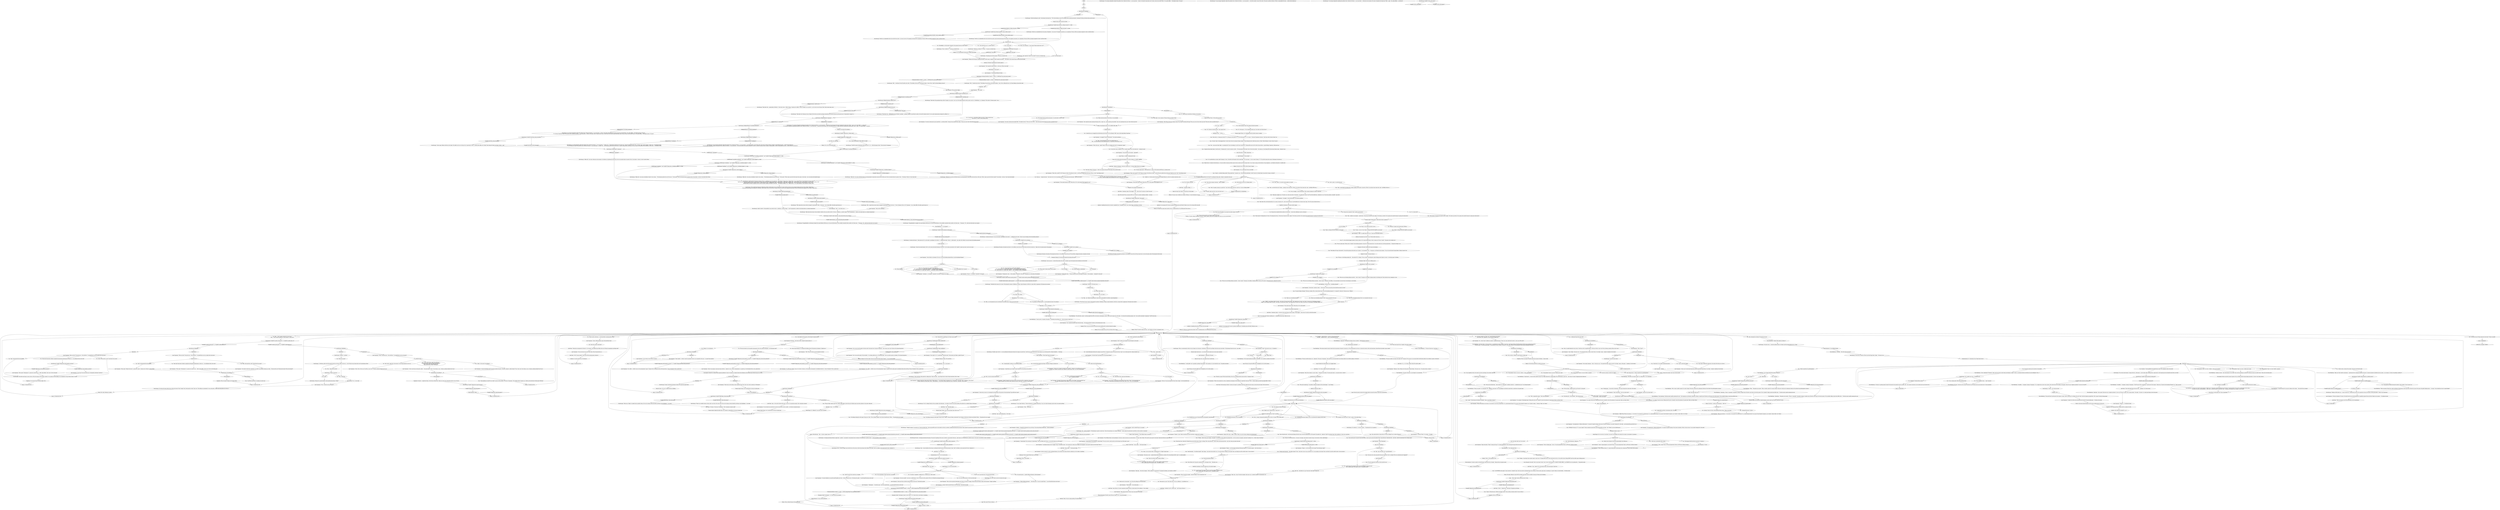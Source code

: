# VILLAGE / POSSE 2
# the defence part with the big defence hub etc
# ==================================================
digraph G {
	  0 [label="START"];
	  1 [label="input"];
	  2 [label="Cuno: \"I'll make it tight, pig. Don't worry, the Cunn is on it.\""];
	  3 [label="Empathy: He gulps, overcome with awe."];
	  4 [label="You: \"That's right, it was a massacre. They got what was coming to them.\""];
	  5 [label="You: Gulp."];
	  6 [label="Kim Kitsuragi: \"Not as far as I could see. There were other things there, though...\" He turns to you."];
	  7 [label="Jump to: [Untitled hub]"];
	  8 [label="Trant Heidelstam: \"There are species of bees that, under the influence of kairomones, take wasp larvae to their hives. Ants do the same with aphids thinking they're...\" he stops. \"Do you think this is how it's stayed hidden?\""];
	  9 [label="Kim Kitsuragi: \"Yes -- it's very okay.\""];
	  10 [label="Jump to: [Untitled hub (03)]"];
	  11 [label="Untitled hub (03)"];
	  12 [label="Cuno: \"Pig, what the fuck is wrong with you?! Why you choking? Lay it on them! We have it!\""];
	  13 [label="Jean Vicquemare: \"Of course. There *is* no motive...\" He sighs."];
	  14 [label="Jump to: [Kim Kitsuragi: \"\"Also -- we have a sniper's nest wi...\"]"];
	  15 [label="Jean Vicquemare: \"*Masterpiece*...\" He rolls his eyes. \"Get over yourself, Harry -- I can still smell the booze on the wind.\""];
	  16 [label="Kim Kitsuragi: Variable[\"village.posse_percept_alcohol_smell\"]"];
	  17 [label="Variable[\"village.posse_percept_alcohol_smell\"]", shape=diamond];
	  18 [label="!(Variable[\"village.posse_percept_alcohol_smell\"])", shape=diamond];
	  19 [label="Endurance: The iron smell of blood rises to your mouth."];
	  20 [label="Trant Heidelstam: \"You know, Harry -- if I may interrupt -- it would help if you had *evidence*. Any proof -- and I'd play ball here. The PR potential would be quite something for the RCM.\"\n\"You know, Harry -- if I may interrupt again -- it would help if you had *evidence*. Any proof -- and I'd play ball here. The PR potential would be quite something for the RCM.\""];
	  21 [label="Kim Kitsuragi: Variable[\"village.posse_phasmid_limbs\"]"];
	  22 [label="Variable[\"village.posse_phasmid_limbs\"]", shape=diamond];
	  23 [label="!(Variable[\"village.posse_phasmid_limbs\"])", shape=diamond];
	  24 [label="Suggestion: Move on. Don't gloat."];
	  25 [label="Jean Vicquemare: \"Cool. To me it sounds like you got played by Evrart Claire. Duped -- for the hundredth time.\"\n\"Cool. To me it sounds like you got played by Evrart Claire. And it's true -- you *are* his little peone.\""];
	  26 [label="Kim Kitsuragi: Variable[\"village.posse_union_assassination\"]"];
	  27 [label="Variable[\"village.posse_union_assassination\"]", shape=diamond];
	  28 [label="!(Variable[\"village.posse_union_assassination\"])", shape=diamond];
	  29 [label="Kim Kitsuragi: IsCunoInParty()"];
	  30 [label="IsCunoInParty()", shape=diamond];
	  31 [label="!(IsCunoInParty())", shape=diamond];
	  32 [label="Jean Vicquemare: \"Yes, we can *see* the jacket. Fuck the world. Fuck police duty. Fuck Jean Vicquemare -- that's what it says to me. Fuck me. We've been through this.\""];
	  33 [label="Jean Vicquemare: \"Yes, we can see the jacket. 'Hey everybody -- I'm working undercover in a *hard fetish gang*. I don't care about anyone or anything.' We've been through this.\""];
	  34 [label="Jump to: [Untitled hub (03)]"];
	  35 [label="You: \"I also solved the case. It's *solved*. All of it.\""];
	  36 [label="Kim Kitsuragi: Variable[\"plaza.tribunal_rc_dodge_ruud_shot\"] == false"];
	  37 [label="Variable[\"plaza.tribunal_rc_dodge_ruud_shot\"] == false", shape=diamond];
	  38 [label="!(Variable[\"plaza.tribunal_rc_dodge_ruud_shot\"] == false)", shape=diamond];
	  39 [label="Kim Kitsuragi: Variable[\"church.kim_racism_reconciled\"]"];
	  40 [label="Variable[\"church.kim_racism_reconciled\"]", shape=diamond];
	  41 [label="!(Variable[\"church.kim_racism_reconciled\"])", shape=diamond];
	  42 [label="Jean Vicquemare: \"Okay, he did *something*...\""];
	  43 [label="You: \"There was also a dead man -- on the boardwalk. A missing person I found.\""];
	  44 [label="Kim Kitsuragi: It doesn't look like the lieutenant wishes you to push this angle further."];
	  45 [label="Cuno: \"No.\" He does not take the order. \"Cuno's going *all in*.\""];
	  46 [label="You: \"Cuno -- Shush.\""];
	  47 [label="Cuno: \"No.\" He stops you. \"You've explained enough, pig. Cuno takes care of this shit now.\""];
	  48 [label="You: \"Yes. Go home or fuck off.\""];
	  49 [label="Cuno: \"Yeah, spin that real shit, pig. Murder weapon, big boy shit.\"\n\"Mmmhm.\" He nods, looking Vicquemare in the eye. \"Murder weapon, big boy shit. My piggo tried to show you, but you shit the bed.\""];
	  50 [label="Empathy: He's genuinely alarmed now."];
	  51 [label="Jean Vicquemare: \"Who? Who got what was coming to them? The civilians? Lieutenant Kitsuragi? Why are you even *here* after he got shot? What else could you possibly fuck up?\""];
	  52 [label="Authority: Something that proves you haven't completely lost it. Something *solid*. You've *done* things. Good things. List those."];
	  53 [label="Logic: That makes sense, yes."];
	  54 [label="Kim Kitsuragi: \"I tried to... but I only got a blur.\""];
	  55 [label="Cuno: \"Stop squealing on yourself. Cuno *needs* to get out of this shithole.\" He turns to Vicquemare. \"Pig's talking whack to impress you. It didn't go down like that. He done good. Tell them!\""];
	  56 [label="Trant Heidelstam: \"Of course. Excuse me. I just thought it was noteworthy.\""];
	  57 [label="Jean Vicquemare: \"Okay-okay...\" He rubs his temples. \"Will he confess? To *prosecution*? No phasmid weirdness, just straight up confess?\""];
	  58 [label="Jean Vicquemare: \"Klaasje -- as in the suspect Lieutenant Kitsuragi brought in? I've read his reports -- don't fuck with me.\""];
	  59 [label="Kim Kitsuragi: Variable[\"seafort.deserter_health_phasmid\"]  or  Variable[\"seafort.deserter_phasmid_degradation_discussed\"]  or  Variable[\"seafort.deserter_phasmid_caused_randy_discussed\"]"];
	  60 [label="Variable[\"seafort.deserter_health_phasmid\"]  or  Variable[\"seafort.deserter_phasmid_degradation_discussed\"]  or  Variable[\"seafort.deserter_phasmid_caused_randy_discussed\"]", shape=diamond];
	  61 [label="!(Variable[\"seafort.deserter_health_phasmid\"]  or  Variable[\"seafort.deserter_phasmid_degradation_discussed\"]  or  Variable[\"seafort.deserter_phasmid_caused_randy_discussed\"])", shape=diamond];
	  62 [label="Conceptualization: Oh, it's *way* more than that."];
	  63 [label="Jean Vicquemare: \"And none of this can hide the smell of booze on the wind.\" He buttons his jacket."];
	  64 [label="Jump to: [Judit Minot: \"\"Jean, maybe...\" She stops and sigh...\"]"];
	  65 [label="Trant Heidelstam: \"Some kind of a... what were they called? A bower? Yes. Things collected for a mating display. This would indicate a male. But... I don't know of *insects* displaying bowery behaviour.\""];
	  66 [label="Jump to: [IsCunoInParty()]"];
	  67 [label="Jean Vicquemare: \"Literal *cryptozoologists* are involved? That's it. No more phasmid-talk. There's no PR-value in delirium tremens.\""];
	  68 [label="Cuno: \"It will NEVER be seen again! It wasn't seen for a *hundred* years. Fuck Cuno and let's all pretend there was no miracle. We don't need a giant insect, everything is so *good* without it in this fuck-hole...\" He looks around."];
	  69 [label="Volition: The sheer willpower in him MUST be making some dent in their incredulity. Some part of them must be thinking..."];
	  70 [label="Kim Kitsuragi: IsKimHere()"];
	  71 [label="IsKimHere()", shape=diamond];
	  72 [label="!(IsKimHere())", shape=diamond];
	  73 [label="Jean Vicquemare: \"What? Hand Claire the terminal?\""];
	  74 [label="Untitled hub"];
	  75 [label="You: \"Eat the pigs!\""];
	  76 [label="Jean Vicquemare: \"It doesn't matter how I know about *Al Gul*. What matters is -- you're Evrart Claire's messenger now. A *Union man*, as he calls it. He's a *mob boss*, did you know?\"\n\"It doesn't matter how I know about *Al Gul*. What matters is -- you're Evrart Claire's peone now. Just as I said. He's a *mob boss*, did you know?\""];
	  77 [label="Jean Vicquemare: \"Agreed.\""];
	  78 [label="Judit Minot: \"The body was transported to Precinct 41. Our morgue. I had Tillbrook and Mollins take care of funeral arrangements and family-stuff.\""];
	  79 [label="Judit Minot: \"Of course.\" She turns to Vicquemare. \"Call it community outreach, right?\""];
	  80 [label="Kim Kitsuragi: IsHighestCopotype(\"sorry_cop\")"];
	  81 [label="IsHighestCopotype(\"sorry_cop\")", shape=diamond];
	  82 [label="!(IsHighestCopotype(\"sorry_cop\"))", shape=diamond];
	  83 [label="Kim Kitsuragi: \"Odder still -- he is also a Mazovian socio-economist, who believes in liquidating the ruling class. How he reconciles these two points of view, I do not know -- but he is *vocal* on both of them.\""];
	  84 [label="Kim Kitsuragi: \"He apprehended a straggler who stayed hidden for fifty years, ever since the Revolution; who's probably committed other murders over those years...\" He pauses. \"Oh -- and he also discovered a new species.\""];
	  85 [label="Untitled hub (02)"];
	  86 [label="You: \"The curse turned out to be possibly entroponetical. Part of my larger investigation -- into Martinaise itself.\""];
	  87 [label="Kim Kitsuragi: IsKimHere()"];
	  88 [label="IsKimHere()", shape=diamond];
	  89 [label="!(IsKimHere())", shape=diamond];
	  90 [label="Cuno: \"Yo -- Imma stop you right there, fuck-face. It's Cuno-time.\""];
	  91 [label="Jump to: [Untitled hub (03)]"];
	  92 [label="Cuno: \"Yeah -- some fucked up grandpa did it. Fuckin' grandpa in the woods or some shit. Old shit. Cuno doesn't know about that. Look -- the REAL shit here is...\""];
	  93 [label="Jump to: [Untitled hub (04)]"];
	  94 [label="Untitled hub (04)"];
	  95 [label="Composure: His hand is shaking with rage and excitement."];
	  96 [label="Jean Vicquemare: \"I don't know. I zoned out. Harry --\" He turns you. \"Did you just pick up some island bum and pin it on him?\""];
	  97 [label="Untitled hub"];
	  98 [label="Trant Heidelstam: \"Actually, you know -- this would indicate it was a male. This is far from anything in my field, but I think such nests are called 'bowers'. They are for attracting mates.\""];
	  99 [label="Trant Heidelstam: \"Interesting... Then it is *especially* vulnerable to disease. A single strain of bacteria could wipe out the entire species. We're *probably* talking conservation efforts here...\" He looks around, quickly assessing the coast."];
	  100 [label="Judit Minot: \"This would really help with some of the... *problems* we've been having.\""];
	  101 [label="Trant Heidelstam: \"We can still work 'Cop Discovers New Species' in there. I know a good guy in La Majeste. But only *after* the École Supérieure people find it. This *cannot* be done by fringe people.\""];
	  102 [label="Jean Vicquemare: \"What was that?\" He cups his ear -- the wind blows. \"It sounded like you set up a night club in the church.\""];
	  103 [label="Kim Kitsuragi: IsCunoInParty()"];
	  104 [label="IsCunoInParty()", shape=diamond];
	  105 [label="!(IsCunoInParty())", shape=diamond];
	  106 [label="Jean Vicquemare: \"I'm 100% sure it didn't *turn out* to be that. You know, cut the amateur entroponetic two-millimetre-hole shit -- this isn't Paradox B. We're a police force.\""];
	  107 [label="You: \"The state he's in now? I don't know. But *we* got a confession -- he confessed to us.\""];
	  108 [label="Untitled hub (03)"];
	  109 [label="Kim Kitsuragi: \"No, detective -- we *have* a motive...\" He gestures for you to speak up."];
	  110 [label="Kim Kitsuragi: \"*Possibly* induced,\" he corrects you. \"But even without that -- this man spent fifty years on the islands in the bay. In solitude. Loathing what Revachol has become. There's plenty for prosecution to pick from in terms of motive.\""];
	  111 [label="You: \"It's more than that -- a perfect folding mechanism. Like the phasmid.\""];
	  112 [label="Inland Empire: Way, *way* more."];
	  113 [label="Jean Vicquemare: \"It doesn't hide the smell of booze on the wind either.\" He buttons his jacket."];
	  114 [label="Kim Kitsuragi: IsCunoInParty()"];
	  115 [label="IsCunoInParty()", shape=diamond];
	  116 [label="!(IsCunoInParty())", shape=diamond];
	  117 [label="Jean Vicquemare: \"What?\" He lowers his voice. \"On behalf of...\""];
	  118 [label="You: \"The fatso.\""];
	  119 [label="You: \"It was an accident.\""];
	  120 [label="You: \"I masterminded a solution to an unsolvable problem.\""];
	  121 [label="Jean Vicquemare: \"Great. Thanks.\" He turns to you. \"You snorted the drugs. I know you did. Fuck it. It's all right. I mean -- honestly. *Anything* but the drink.\""];
	  122 [label="Perception (Hearing): You hear gasps beneath the howling of the wind."];
	  123 [label="Reaction Speed: In his mind he's already planning a nature reserve and *knows a good guy* for that."];
	  124 [label="Kim Kitsuragi: Variable[\"village.posse_union_assassination\"]"];
	  125 [label="Variable[\"village.posse_union_assassination\"]", shape=diamond];
	  126 [label="!(Variable[\"village.posse_union_assassination\"])", shape=diamond];
	  127 [label="Savoir Faire: It could maybe roll it? Like a dung-beetle."];
	  128 [label="Jump to: [Untitled hub (03)]"];
	  129 [label="POSSE 2"];
	  130 [label="Authority: He thinks of apologizing but decides against it."];
	  131 [label="You: That's not a good idea."];
	  132 [label="Kim Kitsuragi: \"The RCM consists of policemen of the state that *is*. So -- a little discrepancy there.\" He turns back to Vicquemare."];
	  133 [label="Kim Kitsuragi: \"It's worrying. Especially in light of his political views. Detective Du Bois is -- as you may know -- a fascist. A far-right woman-hater and, of course, also into race-stuff. Which -- for a police officer --\" He shakes his head. \"Not good.\""];
	  134 [label="Kim Kitsuragi: Variable[\"village.posse_2_ultraliberal_highest\"]"];
	  135 [label="Variable[\"village.posse_2_ultraliberal_highest\"]", shape=diamond];
	  136 [label="!(Variable[\"village.posse_2_ultraliberal_highest\"])", shape=diamond];
	  137 [label="Kim Kitsuragi: Variable[\"seafort.deserter_health_phasmid\"]  or  Variable[\"seafort.deserter_phasmid_degradation_discussed\"]"];
	  138 [label="Variable[\"seafort.deserter_health_phasmid\"]  or  Variable[\"seafort.deserter_phasmid_degradation_discussed\"]", shape=diamond];
	  139 [label="!(Variable[\"seafort.deserter_health_phasmid\"]  or  Variable[\"seafort.deserter_phasmid_degradation_discussed\"])", shape=diamond];
	  140 [label="You: \"The killer -- Lilianovich Dros -- we have a strong motive for him.\"\n\"The killer -- Lilianovich Dros -- I have a strong motive for him.\""];
	  141 [label="Esprit de Corps: 'Cut it out' is indeed what he is thinking."];
	  142 [label="You: \"Uh -- big boy shit?\""];
	  143 [label="You: \"It had gathered *items* in its nest: behold, a passport.\""];
	  144 [label="Kim Kitsuragi: Variable[\"auto.is_snowing\"]"];
	  145 [label="Variable[\"auto.is_snowing\"]", shape=diamond];
	  146 [label="!(Variable[\"auto.is_snowing\"])", shape=diamond];
	  147 [label="Cuno: \"Why are you not fucking shitting yourselves -- what's wrong?!\" He glares at the officers standing silently in the rain. The water is coming down hard, washing the concrete..."];
	  148 [label="Logic: It's not going well. Present something now -- something sane and clear. Make your case."];
	  149 [label="Jean Vicquemare: \"You went in drunk and you got yourself shot -- and others killed.\" He sighs, then continues more calmly: \"Why are you even *here* after Kitsuragi got shot?\""];
	  150 [label="Kim Kitsuragi: Variable[\"village.posse_2_logic_sane\"]"];
	  151 [label="Variable[\"village.posse_2_logic_sane\"]", shape=diamond];
	  152 [label="!(Variable[\"village.posse_2_logic_sane\"])", shape=diamond];
	  153 [label="Jean Vicquemare: \"This is *not* a joke. We *will* dump you, Harry. We will leave you here -- and you'll be just another bum on the coast. Take this as your *trial*. Stop fucking around.\""];
	  154 [label="Volition: Stop taking this abuse. YOU. SOLVED. THE. CASE."];
	  155 [label="Trant Heidelstam: \"Of course. As I said, I'm only guessing. *I* didn't see it.\" He pauses, turning something over in his head. \"It must be robust, if it can move a whole helmet with its limbs...\"\n\"Of course. As I said, I'm only guessing. *I* didn't see it. It must be robust, if it can move *that*,\" he points to the helmet you're wearing, \"with its limbs.\""];
	  156 [label="Trant Heidelstam: He nods. \"At that size, this creature would have a lot of surface area to put neurons into. It's basic geometry.\""];
	  157 [label="Trant Heidelstam: \"Of course. I'm getting ahead of myself. Stick insects have primitive nervous systems. Still -- this creature would have a lot of surface area to put neurons into...\""];
	  158 [label="Trant Heidelstam: \"Incredible...\" he repeats, turning to Vicquemare. \"It's a toughie that you don't have a photo. This would look very, very flashy in the papers. None of it says *vigilante murderers* to me at all. Great PR.\""];
	  159 [label="You: \"Wait -- when did you do this?\""];
	  160 [label="Kim Kitsuragi: Variable[\"TASK.fridge_victims_body_done\"]"];
	  161 [label="Variable[\"TASK.fridge_victims_body_done\"]", shape=diamond];
	  162 [label="!(Variable[\"TASK.fridge_victims_body_done\"])", shape=diamond];
	  163 [label="Rhetoric: Get the kid in line. You could use his help here."];
	  164 [label="Cuno: \"Yeah, suit. Check this shit out -- the merc was bangin' some chick he wanted to bang. So he shot him. Chick's called Klaasje.\""];
	  165 [label="You: \"He's a trained sniper. The weapon he used is more than capable of making the shot.\"\n\"He's a trained sniper. The weapon he used -- the ballistics match.\""];
	  166 [label="Jean Vicquemare: \"Jealousy... I thought this Lilianovich was an old man. To have been hiding for fifty years... seventy-something?\""];
	  167 [label="Perception (Smell): God dammit, doesn't it ever *leave*?! It *is* there! Like, in your bones or something..."];
	  168 [label="Electrochemistry: It's just a little celebration."];
	  169 [label="Cuno: \"There's a fucking FOUR-TON MANTIS on the island.\""];
	  170 [label="You: \"It was completely white on the inside, but brown and beige on the outside. Like reeds.\""];
	  171 [label="Untitled hub (02)"];
	  172 [label="Jean Vicquemare: \"It's a scope. From a gun. Nothing about this even *remotely* proves the existence of a giant insect. Here's my theory, Harry.\""];
	  173 [label="Trant Heidelstam: \"Plants turning into bugs *is* a typical hallucination. Arche-typical even, dating back to many ancient tribal societies.\""];
	  174 [label="You: Just nod."];
	  175 [label="Trant Heidelstam: \"For the sake of political neutrality I would like to *not* partake in anything Union-related.\""];
	  176 [label="You: \"I just told some people some things. No big deal. Things are calmer now.\""];
	  177 [label="Judit Minot: \"God... Calm down, Jean.\""];
	  178 [label="Jump to: [Untitled hub (03)]"];
	  179 [label="Kim Kitsuragi: CheckEquipped(\"jacket_pissflaubert\")"];
	  180 [label="CheckEquipped(\"jacket_pissflaubert\")", shape=diamond];
	  181 [label="!(CheckEquipped(\"jacket_pissflaubert\"))", shape=diamond];
	  182 [label="Jean Vicquemare: \"Talked? Okay. What you're giving us -- it's not news. It's not proof. Or an observation. It's a cryptozoological factoid. You can get it from Paradox B, Aquarius, any *mystery* station. Here's *my* theory.\""];
	  183 [label="Kim Kitsuragi: \"Wait, it's better if I...\" he says in a lowered voice."];
	  184 [label="Kim Kitsuragi: \"Well...\" A cold gust of wind. He pulls up his collar. \"The drinking, the lost gun, also losing his badge -- that's all true. *And* he's been drinking on the job.\""];
	  185 [label="Kim Kitsuragi: \"Odder still -- he is also an ultraliberal 'hustler' who is always...\" The lieutenant pinches the root of his nose. \"*On the grind.* How he reconciles these two points of view, I do not know -- but he is vocal about both of them.\""];
	  186 [label="Kim Kitsuragi: \"Other than that one time, he has tirelessly worked on the case. And he solved it. We have a confession, a murder weapon, *and* the perpetrator -- locked on the island right now, awaiting transportation.\""];
	  187 [label="Trant Heidelstam: \"A... new species?\""];
	  188 [label="Kim Kitsuragi: \"A colossal stick insect. It was on the island, camouflaged as the reeds. It... unfolded from the reeds. I think we may be dealing with the Insulindian phasmid.\""];
	  189 [label="Judit Minot: \"So it *is* connected...?\""];
	  190 [label="You: \"Also, the phasmid was female. The reeds are its nest.\""];
	  191 [label="You: \"The previous head of the Débardeurs' Union was assassinated by *our* killer.\""];
	  192 [label="Cuno: \"Yeah, big shit.\" He nods and crosses his arms, regally. \"Now listen up suit-fuck. You're gonna shit yourself, because it's gonna get wacko-natural.\""];
	  193 [label="Untitled hub (02)"];
	  194 [label="Judit Minot: \"Lieutenant. Really... I...\""];
	  195 [label="Cuno: \"Yeah, big shit. We taking them *all* down. We cleaning this shit up.\" He nods and crosses his arms, regally. \"Now listen up suit-fuck. You're gonna shit yourself, because it's gonna get wacko-natural.\""];
	  196 [label="You: \"Wait. It's *not* going to get that. Let me...\""];
	  197 [label="Jean Vicquemare: \"What?!\" he scoffs, then turns to you. \"Sorry, kid, me and Harry need to...\""];
	  198 [label="Kim Kitsuragi: Variable[\"auto.is_raining\"]"];
	  199 [label="Variable[\"auto.is_raining\"]", shape=diamond];
	  200 [label="!(Variable[\"auto.is_raining\"])", shape=diamond];
	  201 [label="Untitled hub (05)"];
	  202 [label="Kim Kitsuragi: Variable[\"ice.andre_ok_drug_lab\"]  or  Variable[\"ice.andre_logic_cut\"]"];
	  203 [label="Variable[\"ice.andre_ok_drug_lab\"]  or  Variable[\"ice.andre_logic_cut\"]", shape=diamond];
	  204 [label="!(Variable[\"ice.andre_ok_drug_lab\"]  or  Variable[\"ice.andre_logic_cut\"])", shape=diamond];
	  205 [label="Jean Vicquemare: \"Without it...\" He shakes his head."];
	  206 [label="Kim Kitsuragi: \"When you were out.\""];
	  207 [label="You: \"Yeah, and the club is called *Disco Elysium*.\"\n\"Yeah, and the club is called *No Truce with the Furies*.\"\n\"Yeah, and the club is called *Revachol West*.\"\n\"Yeah, and the club is called *The Return*.\""];
	  208 [label="Jump to: [Untitled hub (03)]"];
	  209 [label="Jean Vicquemare: \"What was that?\" He cups his ear -- the wind blows. \"It sounded like you set up a night club in the church.\""];
	  210 [label="Kim Kitsuragi: \"There was a *fridge* we needed. And a possible witness. He was just chasing a lead and ended up advising a local shopkeeper -- it was okay.\""];
	  211 [label="Kim Kitsuragi: Variable[\"village.posse_used_anomaly_as_excuse\"]  or  Variable[\"village.posse_church_hole_mentioned\"]"];
	  212 [label="Variable[\"village.posse_used_anomaly_as_excuse\"]  or  Variable[\"village.posse_church_hole_mentioned\"]", shape=diamond];
	  213 [label="!(Variable[\"village.posse_used_anomaly_as_excuse\"]  or  Variable[\"village.posse_church_hole_mentioned\"])", shape=diamond];
	  214 [label="Trant Heidelstam: \"The custom started in Graad, where they have patronyms: Krasovich, Larsovich, etc. The revolutionaries saw this as a chauvinist atavism so they used matronyms, derived from the mother's name, instead.\""];
	  215 [label="You: \"Cuno. Keep your head in the game.\""];
	  216 [label="Kim Kitsuragi: IsKimHere()"];
	  217 [label="IsKimHere()", shape=diamond];
	  218 [label="!(IsKimHere())", shape=diamond];
	  219 [label="You: \"He's a trained sniper. The weapon he used is more than capable of making the shot.\"\n\"He's a trained sniper. The weapon he used -- the ballistics match.\""];
	  220 [label="Jean Vicquemare: \"And it worked? He got a war going?\""];
	  221 [label="Inland Empire: It's *way* more than that."];
	  222 [label="You: \"It's *way* more than that. It will win me Dora back.\""];
	  223 [label="Jean Vicquemare: \"*Perfect folding mechanism*...\" He rolls his eyes. \"Get over yourself, Harry -- I can still smell the booze on the wind.\""];
	  224 [label="You: \"Oh yeah, it's going to get wacko-natural. Tell him.\""];
	  225 [label="Suggestion: They're not going to consider more than one piece of evidence -- choose wisely."];
	  226 [label="Untitled hub"];
	  227 [label="You: \"Maybe I got too deep into what the cryptozoologists were telling me...\""];
	  228 [label="Jump to: [Untitled hub (03)]"];
	  229 [label="Untitled hub (02)"];
	  230 [label="Kim Kitsuragi: \"He didn't quite *solve* it -- he cross-pollinated information between the company rep and Evrart. Until the rep came to see that the Union desires war. At which point Mrs. Messier decided to...\" He shrugs."];
	  231 [label="Reaction Speed: There is *no* challenging the fury the kid is about to unleash."];
	  232 [label="You: \"I moved information between the company rep and Evrart. Until the rep came to see that the Union *wants* war. At which point Mrs. Messier decided to go.\""];
	  234 [label="Kim Kitsuragi: \"He did everything he could,\" the lieutenant interrupts him. \"*We* did everything we could. The company hired unvetted mercenaries. Lieutenant Du Bois got between them and the locals.\""];
	  235 [label="Kim Kitsuragi: \"And then there's the motor carriage in the sea -- something I was *not* present for...\" He breathes in sharply. \"But -- despite all this -- he is a great detective. One of the best I've seen, in fact.\"\n\"And then there's the motor carriage in the sea, and the drugs, of course, some kind of anti-radiation drug he uses to induce visions...\" He breathes in sharply. \"But -- despite all this -- he is a great detective. One of the best I've seen, in fact.\"\n\"And then there's the motor carriage in the sea, and the drugs, of course -- amphetamine, mostly...\" He breathes in sharply. \"But -- despite all this -- he is a great detective. One of the best I've seen, in fact.\"\n\"And then there's the motor carriage in the sea, and the constant smoking everywhere, all the time...\" He breathes in sharply. \"But -- despite all this -- he is a great detective. One of the best I've seen, in fact.\""];
	  236 [label="Jean Vicquemare: \"...\""];
	  237 [label="Kim Kitsuragi: \"I know this sounds fantastic. But I'm a four times decorated lieutenant of the RCM. I do not make up encounters with *cryptids* to spice up my day. I am very, very sane.\""];
	  238 [label="You: \"Boom. Boom. Boom.\""];
	  239 [label="You: \"It's incredible. But it was real.\""];
	  240 [label="Kim Kitsuragi: \"It's worrying. Especially considering his political views. Detective Du Bois is -- as you may know -- a Mazovian socio-economist. He wants to liquidate the ruling class. Which -- again -- for a police officer... is a little odd.\"\n\"It's worrying. Especially considering his political views. Detective Du Bois is -- as you may know -- a Mazovian socio-economist. He's even gotten involved in a highly theoretical underground reading group. Which -- again -- for a police officer... is unusual.\""];
	  241 [label="You: \"It had gathered *items* in its nest: a helmet, a scope, and a passport.\""];
	  242 [label="Cuno: \"Yo, Cuno feels like you weren't really *listening* to Cuno.\" He drills his left temple with his index finger. \"You were hearin' -- but you weren't listenin'. F***y f*g and the armour boys came to Martinaise to fuck shit up.\""];
	  243 [label="Authority: Something that proves you haven't lost your mind."];
	  244 [label="Kim Kitsuragi: Variable[\"village.posse_2_logic_sane\"]"];
	  245 [label="Variable[\"village.posse_2_logic_sane\"]", shape=diamond];
	  246 [label="!(Variable[\"village.posse_2_logic_sane\"])", shape=diamond];
	  247 [label="Jean Vicquemare: \"What is this man -- eighty? Ninety? What are we talking about here? A *octogenarian* sniper?\""];
	  248 [label="Kim Kitsuragi: \"Actually -- you didn't.\""];
	  249 [label="Jean Vicquemare: \"Of course, lieutenant. Of course. We should treat the case and the phasmid as completely separate from each other. People are not going to...\" He shakes his head."];
	  250 [label="Trant Heidelstam: \"Incredible...\" he repeats, turning to Vicquemare. \"The PR value of this is exceptional. 'Cop Discovers New Species.' Maybe even: 'Discovers the Insulindian Phasmid.' No... That's too much.\""];
	  251 [label="Trant Heidelstam: \"Absolutely -- this is great. This does not say 'vigilante murderers' to me at all. This says: science, news, human interest.\" He smiles. \"You know, it's a really good thing you have that photo.\""];
	  252 [label="Kim Kitsuragi: IsCunoInParty()"];
	  253 [label="IsCunoInParty()", shape=diamond];
	  254 [label="!(IsCunoInParty())", shape=diamond];
	  255 [label="Jump to: [Untitled hub (03)]"];
	  256 [label="Jean Vicquemare: \"Yeah, I'm not going to waste more time with this -- whatever it was, it wasn't entroponetical, or a giant bug. Cut the Paradox B shit, we're a police force.\""];
	  257 [label="Logic: This is good. They can't deny it."];
	  258 [label="Jump to: [Untitled hub (03)]"];
	  259 [label="You: \"It's my masterpiece. They'll teach this in cop-school.\""];
	  260 [label="You: \"Vrrr... Viva la Revolución!\""];
	  261 [label="Kim Kitsuragi: CheckEquipped(\"jacket_fucktheworld\")"];
	  262 [label="CheckEquipped(\"jacket_fucktheworld\")", shape=diamond];
	  263 [label="!(CheckEquipped(\"jacket_fucktheworld\"))", shape=diamond];
	  264 [label="Jump to: [IsKimHere()]"];
	  265 [label="Kim Kitsuragi: IsCunoInParty()"];
	  266 [label="IsCunoInParty()", shape=diamond];
	  267 [label="!(IsCunoInParty())", shape=diamond];
	  268 [label="Jump to: [Untitled hub]"];
	  269 [label="Rhetoric: It's so much better if he does this. A million times better."];
	  270 [label="Kim Kitsuragi: \"Detective, it's better if *I* do that...\" he says in a lowered voice."];
	  271 [label="Kim Kitsuragi: \"He did so at considerable risk to his own life. He was shot -- not once, but twice. We stopped an execution, not a negotiation. The loss of life was minimal compared to what it could have been.\""];
	  272 [label="Kim Kitsuragi: \"On the case?\""];
	  273 [label="Kim Kitsuragi: IsHighestCopotype(\"apocalypse_cop\")"];
	  274 [label="IsHighestCopotype(\"apocalypse_cop\")", shape=diamond];
	  275 [label="!(IsHighestCopotype(\"apocalypse_cop\"))", shape=diamond];
	  276 [label="Kim Kitsuragi: IsHighestPolitical(\"communist\")"];
	  277 [label="IsHighestPolitical(\"communist\")", shape=diamond];
	  278 [label="!(IsHighestPolitical(\"communist\"))", shape=diamond];
	  279 [label="Kim Kitsuragi: \"It's just strange. Especially in light of his political views. Detective Du Bois is -- as you may know -- a true blue moralist. A man of the centre. Not prone to political outbursts. Which is commendable. But also... at odds with his behaviour.\""];
	  280 [label="Kim Kitsuragi: Variable[\"seafort.deserter_rc_logic_link_between_des_and_edgar\"]"];
	  281 [label="Variable[\"seafort.deserter_rc_logic_link_between_des_and_edgar\"]", shape=diamond];
	  282 [label="!(Variable[\"seafort.deserter_rc_logic_link_between_des_and_edgar\"])", shape=diamond];
	  283 [label="Kim Kitsuragi: Variable[\"auto.is_snowing\"]"];
	  284 [label="Variable[\"auto.is_snowing\"]", shape=diamond];
	  285 [label="!(Variable[\"auto.is_snowing\"])", shape=diamond];
	  286 [label="You: \"So what do you say? Wanna take this hot shit back?\" (Point to yourself.)"];
	  287 [label="Hand/Eye Coordination: He means murder weapon."];
	  288 [label="Drama: Don't tell him about the phasmid. He *will not* believe it. IT. DIDN'T. HAPPEN."];
	  289 [label="You: \"Just a hunch.\""];
	  290 [label="Trant Heidelstam: \"Well -- then it wouldn't matter if it's male or female. The bower would just be rudimentary behaviour from before the parthenogenetic mutation.\""];
	  291 [label="Jean Vicquemare: \"It needs to be white coats and glassware for this fly. We need professionals...\" He looks at the reeds."];
	  292 [label="Jump to: [Untitled hub (03)]"];
	  293 [label="Untitled hub (03)"];
	  294 [label="Jump to: [Untitled hub (03)]"];
	  295 [label="You: \"Yeah, I reinvigorated the local nightlife.\""];
	  296 [label="Jump to: [Trant Heidelstam: \"\"Of course. Excuse me. I just thoug...\"]"];
	  297 [label="Cuno: \"Fucking snitch binoclard...\" He collects himself. \"Yeah -- that chick. Get over it pig, she didn't do it. It was grandpa on the island. Merc was fuckin' her and he couldn't hack it. Cuno can hack it.\""];
	  298 [label="Physical Instrument: This left a mark. They can't deny it, son -- you got the bastard."];
	  299 [label="Inland Empire: That's it. The verdict."];
	  300 [label="Jump to: [Jean Vicquemare: \"\"Fine. Brilliant theory. A real mas...\"]"];
	  301 [label="Rhetoric: Put the best proof forth. As solid as you've got."];
	  302 [label="Jean Vicquemare: \"Okay. One question -- how do you know that?\""];
	  303 [label="You: \"This was there.\" (Show him the helmet.)\n\"This was there.\" (Point to your head.)"];
	  304 [label="Jump to: [Untitled hub (03)]"];
	  305 [label="You: Keep it to yourself."];
	  306 [label="Kim Kitsuragi: IsHighestCopotype(\"superstar_cop\")"];
	  307 [label="IsHighestCopotype(\"superstar_cop\")", shape=diamond];
	  308 [label="!(IsHighestCopotype(\"superstar_cop\"))", shape=diamond];
	  309 [label="Kim Kitsuragi: IsHighestPolitical(\"ultraliberal\")"];
	  310 [label="IsHighestPolitical(\"ultraliberal\")", shape=diamond];
	  311 [label="!(IsHighestPolitical(\"ultraliberal\"))", shape=diamond];
	  312 [label="Untitled hub"];
	  313 [label="Kim Kitsuragi: \"Detective?\" He turns to you."];
	  314 [label="Kim Kitsuragi: \"It's just strange. Especially in light of his political views. Detective Du Bois is -- as you may know -- a true blue moralist. A man of the centre. Not prone to political outbursts. Which is commendable. But also... at odds with his behaviour.\"\n\"It's just strange. Especially in light of his political views. Detective Du Bois is -- as you may know -- a true blue moralist. He recently attempted to contact a Coalition warship in order to assign 'la responsabilité', which is commendable. But also... at odds with his own behaviour.\""];
	  315 [label="You: \"He may have committed *other* murders over the years.\""];
	  316 [label="Jean Vicquemare: \"This sounds insane, Harry. What did you *do* on that island?\""];
	  317 [label="Judit Minot: \"Speak up, lieutenant,\" she tries to reassure you. \"It's okay. I believe there was a straggler.\""];
	  318 [label="Trant Heidelstam: \"Female? What makes you think so?\""];
	  319 [label="Trant Heidelstam: \"As in cloning itself? What makes you think so?\""];
	  320 [label="Jump to: [Untitled hub (03)]"];
	  321 [label="Cuno: \"Get off the church-shit. It's making you sound crazy.\""];
	  322 [label="Kim Kitsuragi: IsKimHere()"];
	  323 [label="IsKimHere()", shape=diamond];
	  324 [label="!(IsKimHere())", shape=diamond];
	  325 [label="You: \"Yeah! And I discovered a hitherto unexplored entroponetical phenomenon in there too -- a two-millimetre hole in the world.\""];
	  326 [label="Jean Vicquemare: \"*Why*? That's not what you were supposed to do here.\""];
	  327 [label="Judit Minot: \"Jean -- it *is* his style.\""];
	  328 [label="You: \"He's a trained sniper. The weapon he used is more than capable of making the shot.\"\n\"He's a trained sniper. The weapon he used -- the ballistics match.\""];
	  329 [label="Kim Kitsuragi: IsKimHere()"];
	  330 [label="IsKimHere()", shape=diamond];
	  331 [label="!(IsKimHere())", shape=diamond];
	  332 [label="Jean Vicquemare: \"Jealousy? He's what -- eighty? *Ninety*? Didn't you say he's been in hiding since the Revolution?\""];
	  333 [label="You: \"I'm still not *completely* satisfied with it. It could be just a *little* neater.\""];
	  334 [label="Jump to: [seafort.deserter_bullet_connection]"];
	  335 [label="Jean Vicquemare: \"That's not how personal relationships work, Harry. You found a straggler. The first since the Thirties. Kudos. But that doesn't *change* anything.\""];
	  336 [label="Kim Kitsuragi: Variable[\"village.posse_trant_matronym\"]"];
	  337 [label="Variable[\"village.posse_trant_matronym\"]", shape=diamond];
	  338 [label="!(Variable[\"village.posse_trant_matronym\"])", shape=diamond];
	  339 [label="Kim Kitsuragi: IsCunoInParty()"];
	  340 [label="IsCunoInParty()", shape=diamond];
	  341 [label="!(IsCunoInParty())", shape=diamond];
	  342 [label="You: \"*This* is especially strange.\" (Show him the passport.)"];
	  343 [label="Jean Vicquemare: \"With a corpse? That's it. No more phasmid-talk. There's no PR-value in delirium tremens.\""];
	  344 [label="Kim Kitsuragi: IsKimHere()"];
	  345 [label="IsKimHere()", shape=diamond];
	  346 [label="!(IsKimHere())", shape=diamond];
	  347 [label="Jean Vicquemare: \"Sounds like you got *played*, Harry. Because you were off your tits on Al Gul.\""];
	  348 [label="Jean Vicquemare: \"Is that why you want us to investigate the assassination of the previous Union head thing? To get off Evrart's hook?\""];
	  349 [label="Rhetoric: Dammit. Not *that* jacket, the one you got for the Doom Spiral. Forget it... It's not worth the effort."];
	  350 [label="You: \"Cuno's a street kid I helped.\""];
	  351 [label="Authority: It's still a point for you. No denying it."];
	  352 [label="Kim Kitsuragi: Variable[\"plaza.tribunal_shoulder_wound_avoided_cuirass\"]"];
	  353 [label="Variable[\"plaza.tribunal_shoulder_wound_avoided_cuirass\"]", shape=diamond];
	  354 [label="!(Variable[\"plaza.tribunal_shoulder_wound_avoided_cuirass\"])", shape=diamond];
	  355 [label="Kim Kitsuragi: IsTHCPresent(\"sorry_cop\")"];
	  356 [label="IsTHCPresent(\"sorry_cop\")", shape=diamond];
	  357 [label="!(IsTHCPresent(\"sorry_cop\"))", shape=diamond];
	  358 [label="Kim Kitsuragi: \"He can talk human beings into telling him anything. And he doesn't stop. In all the time I've spent with him, he has not once stopped working on the case. He is tireless. Madly driven.\"\n\"He can talk human beings into telling him *everything*. And he doesn't stop. In all the time I've spent with him, he has not once stopped pursuing leads, however far-fetched and tangential. He is tireless. Madly driven.\""];
	  359 [label="Jean Vicquemare: \"...\""];
	  360 [label="You: \"It's probably not connected per se -- but the perpetrator knew of its existence.\""];
	  361 [label="You: \"It may only be a small thing, but I found a man's jacket!\""];
	  362 [label="Jean Vicquemare: \"You're right. It's *is* a small thing.\" He looks around. \"Does anyone care? About a jacket? No one?\""];
	  363 [label="Kim Kitsuragi: IsCunoInParty()"];
	  364 [label="IsCunoInParty()", shape=diamond];
	  365 [label="!(IsCunoInParty())", shape=diamond];
	  366 [label="Cuno: \"Smoked all those dinky fuckers. Saved this shit -- Martinaise shit. I see he's mournin' and shit.... His main pig got semi-wasted. Sent to the boo-boo-mobile -- Cuno steps up. Cuno fucking FILLS those shoes. Big boy shoes -- Detective Cuno.\""];
	  367 [label="You: \"Cuno, if you're going to interrupt -- make it snappier.\""];
	  368 [label="Jean Vicquemare: \"A straggler -- from the Revolution?\" He sounds incredulous."];
	  369 [label="Perception (Sight): His eyes are welling up now."];
	  370 [label="Cuno: \"Why are you not fucking shitting yourselves -- what's wrong?!\" He glares at the officers standing silently in the falling snow. They look back at him, seemingly at a loss."];
	  371 [label="Untitled hub (02)"];
	  372 [label="You: \"It's wild. But I have a confession *and* a murder weapon. He's on the island now -- waiting for arrest.\""];
	  373 [label="Jean Vicquemare: \"This sounds insane, Harry. What did you *do* on that island? What happened to you?\""];
	  374 [label="Authority: It's not going well. You have to present something sane and forceful. Make your case. You've done stuff. Good stuff."];
	  375 [label="Jean Vicquemare: \"This sounds hysterical, Harry. What did you *do* on that island? What happened to you?\""];
	  376 [label="You: \"It had gathered *items* in its nest: a helmet, a scope, and a passport.\""];
	  377 [label="You: \"I think it emits a chemical that makes it look even more like the reeds.\""];
	  378 [label="Kim Kitsuragi: \"Because I'm a police detective. And manufacturing drugs is *illegal*.\""];
	  379 [label="You: \"Uhm... Okay then.\""];
	  380 [label="You: \"Nothing. It's not important.\""];
	  381 [label="Inland Empire: It's *definitely* your style to solve *side-shit*."];
	  382 [label="Judit Minot: \"So... it *is* what a soldier of the ICM would be called.\""];
	  383 [label="Kim Kitsuragi: Variable[\"village.posse_deserter_auth_cuno_explain\"]"];
	  384 [label="Variable[\"village.posse_deserter_auth_cuno_explain\"]", shape=diamond];
	  385 [label="!(Variable[\"village.posse_deserter_auth_cuno_explain\"])", shape=diamond];
	  386 [label="Kim Kitsuragi: Variable[\"TASK.arrest_klaasje_done\"] == false"];
	  387 [label="Variable[\"TASK.arrest_klaasje_done\"] == false", shape=diamond];
	  388 [label="!(Variable[\"TASK.arrest_klaasje_done\"] == false)", shape=diamond];
	  389 [label="Kim Kitsuragi: IsKimHere()"];
	  390 [label="IsKimHere()", shape=diamond];
	  391 [label="!(IsKimHere())", shape=diamond];
	  392 [label="Kim Kitsuragi: IsCunoInParty()"];
	  393 [label="IsCunoInParty()", shape=diamond];
	  394 [label="!(IsCunoInParty())", shape=diamond];
	  395 [label="You: \"No. I know what I saw. It was *real*.\""];
	  396 [label="Untitled hub"];
	  397 [label="Jump to: [Untitled hub (03)]"];
	  398 [label="Jean Vicquemare: \"Yes-yes. Fallen through a gap in the boardwalk, drunk.\""];
	  399 [label="Cuno: \"You fucking twisting his words again! My pig's wasn't *duped*. This pig's fucking *mastermind* shit. He doesn't do like that. He doesn't get fucked. Tell em --\" He gestures for you to speak."];
	  400 [label="Inland Empire: Win *who* back, you don't even know her name!"];
	  401 [label="Cuno: \"Yeah,\" he agrees, giving you a quick look. \"Cuno's been around, seen shit, *real* shit -- he's not a fucking toddler!\""];
	  402 [label="Jean Vicquemare: The man sighs. Deeply."];
	  403 [label="Kim Kitsuragi: IsTHCPresent(\"communist\")"];
	  404 [label="IsTHCPresent(\"communist\")", shape=diamond];
	  405 [label="!(IsTHCPresent(\"communist\"))", shape=diamond];
	  406 [label="You: Say nothing."];
	  407 [label="Trant Heidelstam: \"I must say, this,\" he points to the photo, \"is absolutely extraordinary. It's... I don't even have *words* for it.\""];
	  408 [label="Kim Kitsuragi: \"Yes -- but *also*...\""];
	  409 [label="Jean Vicquemare: \"By god... is it somehow *connected* to the case?\""];
	  410 [label="You: \"I also looked into the mystery of the Doomed Commercial Area.\""];
	  411 [label="Cuno: \"Yeah-yeah, straggler, sure.\" He nods to you, then turns back to Vicquemare. \"You getting this *smart* shit? The old fuck killed him. Confessed to it too. We got him snitchin' on himself -- popo style.\""];
	  412 [label="Untitled hub (03)"];
	  413 [label="Reaction Speed: Wacko-natural. I think I know what it's gonna be..."];
	  414 [label="Cuno: \"There's a fucking FOUR-TON MANTIS on the island.\""];
	  415 [label="You: \"If Kim were here right now, he'd tell you it was inevitable.\""];
	  416 [label="You: \"I got shot too -- in that fight.\" (Point to your leg.) \"I did my absolute best.\"\n\"I got shot too -- TWICE. I did my absolute best.\""];
	  417 [label="Encyclopedia: Bowers are built by males of species who can't afford colourful mating displays physically -- this one *was* plain coloured..."];
	  418 [label="Kim Kitsuragi: \"Nothing is off the table, but -- I want to stress this -- the find does not have to be connected to the case. The case is 100% prosecutable -- without *any* kairomones.\""];
	  419 [label="Kim Kitsuragi: Variable[\"seafort.phasmid_touching_hub\"]"];
	  420 [label="Variable[\"seafort.phasmid_touching_hub\"]", shape=diamond];
	  421 [label="!(Variable[\"seafort.phasmid_touching_hub\"])", shape=diamond];
	  422 [label="Kim Kitsuragi: IsKimHere()"];
	  423 [label="IsKimHere()", shape=diamond];
	  424 [label="!(IsKimHere())", shape=diamond];
	  425 [label="You: \"Actually, I'm not that sure if I *have* a motive. I had another thing...\""];
	  426 [label="Kim Kitsuragi: IsKimHere()"];
	  427 [label="IsKimHere()", shape=diamond];
	  428 [label="!(IsKimHere())", shape=diamond];
	  429 [label="Cuno: \"Yeah. Politics shit. My pig also connected, like... the weapon to him...\" He looks to you."];
	  430 [label="Logic: He's not getting it."];
	  431 [label="Jean Vicquemare: \"Okay, Cuno -- okay.\" He rubs his temples, then turns to you. \"And he'll confess? To *prosecution* too?\""];
	  432 [label="Jump to: [Untitled hub (03)]"];
	  433 [label="Authority: There. No one is saying anything. The silence agrees."];
	  434 [label="You: \"Listen -- he was acting violent. Scatterbrained. In a *fragile* mental state.\""];
	  435 [label="Kim Kitsuragi: \"A strange psychosexual fixation. Aggravated -- possibly -- by proximity to the phasmid and its chemicals. He himself gave a political reason -- said he had killed an enemy combatant.\""];
	  436 [label="Kim Kitsuragi: \"Yes -- until we stopped it.\" The lieutenant is quick to correct him. \"He saw the mercenary as an *enemy combatant* -- there's plenty for prosecution to pick from, as far as motive is concerned.\""];
	  437 [label="Cuno: \"Fucking gimp... it's more than *interesting*. Cuno's pig's laying down science here. Shit's legit.\""];
	  438 [label="Jean Vicquemare: \"What you're giving us is not news. It's not proof, it's not even an observation. It's a cryptozoological factoid. You can get it from Paradox B, Aquarius, any *mystery* station...\" He stops. \"Here's *my* theory.\""];
	  439 [label="You: \"I *did* hallucinate a talking tie...\""];
	  440 [label="Jean Vicquemare: \"No shit.\""];
	  441 [label="Cuno: \"I knew it! The bitch sees it. Bitches are fucking *smart*. But you dicks are dumb as fuck! It's real, I told you.\""];
	  442 [label="Jump to: [Untitled hub (03)]"];
	  443 [label="Jean Vicquemare: \"Maybe? Certainly. You're Evrart Claire's go-to-guy now. He's a *mob boss*, did you know?\"\n\"Maybe? Certainly. You're Evrart Claire's peone now. Just as I said. He's a *mob boss*, did you know?\""];
	  444 [label="Kim Kitsuragi: \"I don't even know which jacket he's talking about. There have been... many things that he's found. He gets meticulous. But it's okay.\""];
	  445 [label="Jean Vicquemare: \"Who's *Cuno*?\""];
	  446 [label="Conceptualization: It's *interesting* time. Forget about the rest."];
	  447 [label="Jean Vicquemare: \"Okay...\" A slow nod."];
	  448 [label="Kim Kitsuragi: Variable[\"village.posse_nest_bower_discussed\"]"];
	  449 [label="Variable[\"village.posse_nest_bower_discussed\"]", shape=diamond];
	  450 [label="!(Variable[\"village.posse_nest_bower_discussed\"])", shape=diamond];
	  451 [label="Kim Kitsuragi: \"It's worrying. Especially considering his political views. Detective Du Bois is -- as you may know -- a Mazovian socio-economist. He wants to liquidate the ruling class. Which -- again -- for a police officer... is a little odd.\""];
	  452 [label="Kim Kitsuragi: IsTHCPresent(\"ultraliberal\")  and  Variable[\"village.posse_2_ultraliberal_highest\"] == false"];
	  453 [label="IsTHCPresent(\"ultraliberal\")  and  Variable[\"village.posse_2_ultraliberal_highest\"] == false", shape=diamond];
	  454 [label="!(IsTHCPresent(\"ultraliberal\")  and  Variable[\"village.posse_2_ultraliberal_highest\"] == false)", shape=diamond];
	  455 [label="Rhetoric: Yes. Let's let the big boys talk."];
	  456 [label="Kim Kitsuragi: \"Well, except that one time when he stopped to sing karaoke. Which -- by the way -- was a valiant effort. He really sang his heart out.\""];
	  457 [label="Kim Kitsuragi: He takes out the photo of the phasmid and shows it to the officers across the yard. The wind blows, flapping the glossy rectangle in his hand."];
	  458 [label="Jean Vicquemare: \"Fucking hell, is that... Is this somehow *connected* to the case?\" He ignores you, still staring at the phasmid."];
	  459 [label="Kim Kitsuragi: \"Yes -- but *also*...\""];
	  460 [label="Jean Vicquemare: \"Yes. It really does make it hard to fire the drunk...\" His tired eyes follow the photo as the lieutenant puts it away."];
	  461 [label="Rhetoric: There! You need to make your case -- now. The floor is all yours, he prepared it well."];
	  462 [label="You: \"Khm... I *also* started a night club. In the church.\"\n\"Khm... I *also* started a night club -- and a drug lab -- in the church.\""];
	  463 [label="You: \"It had gathered *items* in its nest: a helmet and a scope.\""];
	  464 [label="Esprit de Corps: Don't think it's a good idea to let him speak."];
	  465 [label="Cuno: \"Yeah -- smoked a ton of people -- unsolved shit.\" He nods and crosses his arms regally. \"Now listen up, suit-fuck. You're gonna shit yourself, because it's gonna get wacko-natural.\""];
	  466 [label="Cuno: \"WHAT?! I can't fucking *believe* this shit... He's lying!\" He turns back to them. \"He's fucking lying. We were *just* there, he went up to it. He fucking touched it!\"\n\"WHAT?! I can't fucking *believe* this shit... He's lying!\" He turns back to them. \"He's fucking lying. We were *just* there, he went up to it. He touched it! He fucking *talked* to it!\""];
	  467 [label="Jean Vicquemare: \"You went in drunk and got people killed.\" He shakes his head. \"Why are you even *here* -- after Kitsuragi got shot? What else could you possibly fuck up?\""];
	  468 [label="You: \"I solved the case. A straggler from the Revolution shot the merc. He was hiding for *fifty* years on that island before I found him.\""];
	  469 [label="Jean Vicquemare: \"You just left him on the island -- unguarded?\""];
	  470 [label="Logic: There is a *perfect* explanation for that!"];
	  471 [label="You: \"It had gathered *items* in its nest: a helmet and a scope.\""];
	  472 [label="Untitled hub (02)"];
	  473 [label="You: \"To me it seemed to have... *some* character.\""];
	  474 [label="Kim Kitsuragi: \"I told them a police raid will sweep the church in two days. Which, by the way -- it will. If they have any brains they won't be producing in there.\""];
	  475 [label="You: \"Why?\""];
	  476 [label="Jean Vicquemare: \"What?\" He cups his ear -- the wind blows. \"It sounded like you set up a drug lab!\""];
	  477 [label="Suggestion: It's not *that* okay. Get off this subject. Now."];
	  478 [label="Untitled hub"];
	  479 [label="Kim Kitsuragi: IsKimHere()"];
	  480 [label="IsKimHere()", shape=diamond];
	  481 [label="!(IsKimHere())", shape=diamond];
	  482 [label="Trant Heidelstam: \"This man would be Lilian's son -- Lilianovich.\" He turns to Vicquemare. \"The custom was overturned after the revolutions failed, but not before making it to Revachol.\""];
	  483 [label="Jean Vicquemare: \"Thank you, Trant. Thank you for that piece of cultural theory.\" He turns to you. \"You said you have a *motive*.\""];
	  484 [label="Kim Kitsuragi: IsCunoInParty()"];
	  485 [label="IsCunoInParty()", shape=diamond];
	  486 [label="!(IsCunoInParty())", shape=diamond];
	  487 [label="You: \"He also had political reasons.\""];
	  488 [label="Cuno: \"Yeah. Check this shit -- he's like some fucking old school warrior. Man From Hjelmdall shit. Only against rich people and... pederasts I think? Cuno doesn't know what a pederast is, Cuno's not a university...\""];
	  489 [label="Untitled hub"];
	  490 [label="Kim Kitsuragi: \"Also -- we have ballistics from the gun, matching the bullet found in the dead mercenary's head. *And* two officers on the scene that Mr. Dros *confessed* to.\""];
	  491 [label="Jean Vicquemare: \"Cryptozoology? You're giving me *cryptozoology*? Trant was feeling *pity* for you -- you use the chance to go *full crypto*!\""];
	  492 [label="Jean Vicquemare: \"Get over yourself -- you're not a *perfectionist*. You're a cop and you did a good job. With a lot of help from Lieutenant Kitsuragi.\""];
	  493 [label="Kim Kitsuragi: SubstanceUsedOnce(\"alcohol\") == false  or  IsTHCCookingOrFixed(\"the_waste_land_of_reality\")"];
	  494 [label="SubstanceUsedOnce(\"alcohol\") == false  or  IsTHCCookingOrFixed(\"the_waste_land_of_reality\")", shape=diamond];
	  495 [label="!(SubstanceUsedOnce(\"alcohol\") == false  or  IsTHCCookingOrFixed(\"the_waste_land_of_reality\"))", shape=diamond];
	  496 [label="Jean Vicquemare: \"You experienced a *delirium hallucination*. It's typical of cognitive damage. From years of chronic alcoholism. You started *seeing shit* in the reeds -- and convinced this poor kid of it too.\""];
	  497 [label="Jean Vicquemare: \"It's a helmet. From the victim. Nothing about this even *remotely* proves the existence of a giant insect. Here's my theory, Harry.\""];
	  498 [label="Jean Vicquemare: \"The tie's talking again -- that's it. No more phasmid-talk. There's no PR-value in delirium tremens.\""];
	  499 [label="Cuno: \"Fucking... Cuno doesn't have a photo camera 'cause Cuno *is* fucking POOR, okay?! That sucks about the Cuno. So Cuno didn't take a fucking PHOTO. And Cuno didn't paint a fucking picture.\""];
	  500 [label="Kim Kitsuragi: IsCunoInParty()"];
	  501 [label="IsCunoInParty()", shape=diamond];
	  502 [label="!(IsCunoInParty())", shape=diamond];
	  503 [label="Judit Minot: \"Fuck it -- I believe him.\" She looks at Vicquemare and shrugs."];
	  504 [label="Kim Kitsuragi: Variable[\"village.posse_said_phasmid_real\"]"];
	  505 [label="Variable[\"village.posse_said_phasmid_real\"]", shape=diamond];
	  506 [label="!(Variable[\"village.posse_said_phasmid_real\"])", shape=diamond];
	  507 [label="Jean Vicquemare: \"If that's even remotely true, then a clandestine investigation will be required. It smells like *bad news* to me -- a classic shitkid case that'll get people killed. Or fired.\""];
	  508 [label="Savoir Faire: Not discussing it further *out here in the open* is probably a good idea. People must have seen you return from the island. Word travels fast..."];
	  509 [label="Jump to: [Untitled hub (03)]"];
	  510 [label="Judit Minot: \"Still,\" she says quietly. \"Good work with the missing person, detective.\""];
	  511 [label="You: \"This is what I've been trying to tell you about.\""];
	  512 [label="Esprit de Corps: That's it. The cavalry has arrived."];
	  513 [label="Esprit de Corps: But a case against Evrart would be big..."];
	  514 [label="Kim Kitsuragi: SubstanceUsedOnce(\"alcohol\") == false  or  IsTHCFixed(\"the_waste_land_of_reality\")"];
	  515 [label="SubstanceUsedOnce(\"alcohol\") == false  or  IsTHCFixed(\"the_waste_land_of_reality\")", shape=diamond];
	  516 [label="!(SubstanceUsedOnce(\"alcohol\") == false  or  IsTHCFixed(\"the_waste_land_of_reality\"))", shape=diamond];
	  517 [label="Kim Kitsuragi: \"He did so at considerable risk to his own life. He was shot, and survived only because of his armour. We stopped an execution, not a negotiation. The loss of life was minimal compared to what it could have been.\""];
	  518 [label="Jean Vicquemare: \"*One* week.\""];
	  519 [label="Jean Vicquemare: \"I don't doubt you, lieutenant. If you say it was the Insulindian phasmid then it was the Insulindian Phasmid.\""];
	  520 [label="Empathy: This is a very, very sad man who has just seen something that's made him forget his sadness."];
	  521 [label="Kim Kitsuragi: Variable[\"seafort.phasmid_touching_hub\"]"];
	  522 [label="Variable[\"seafort.phasmid_touching_hub\"]", shape=diamond];
	  523 [label="!(Variable[\"seafort.phasmid_touching_hub\"])", shape=diamond];
	  524 [label="Untitled hub (03)"];
	  525 [label="You: \"You have to believe me. There *was* a giant phasmid on the island.\"\n\"I lied. There *was* a phasmid. It's real. You have to believe me.\""];
	  526 [label="Kim Kitsuragi: IsCunoInParty()"];
	  527 [label="IsCunoInParty()", shape=diamond];
	  528 [label="!(IsCunoInParty())", shape=diamond];
	  529 [label="Cuno: \"You don't *know* what happened here. You don't know this shit. Automatic fucking weapons. Urban battleground shit. Battle lines drawn in *blood*. Blood Meridian. You don't *know* this shit.\""];
	  530 [label="Cuno: \"Now -- Cuno wasn't there. Right -- you getting this? Cuno was breaking it up with Cuno's main bitch C. Parting-of-the-ways shit. But when Cuno got there -- pig had fucking *cleaned up*. Blood and ruin.\""];
	  531 [label="Jump to: [Untitled hub (02)]"];
	  532 [label="Cuno: \"Yeah, fucko. He's on the island right now. In a coma or some shit. Oh -- and we also got the gun. Gun-of-the-killer shit. You know what I mean. *Now* let's get our big boy shit on...\""];
	  533 [label="Kim Kitsuragi: \"You had to see it... It had the subdued colours of a female. And the nesting behaviour too, I think.\""];
	  534 [label="You: \"It told me.\""];
	  535 [label="You: \"The perpetrator seemed intoxicated somehow. Like an addict. It's just a hunch, but...\""];
	  536 [label="Jump to: [Untitled hub]"];
	  537 [label="You: \"What do you mean?\""];
	  538 [label="You: \"Yeah! I did some kids a solid. Turned their lives around.\""];
	  539 [label="You: \"Yeah! And I discovered a hitherto unexplored entroponetical phenomenon in there too -- a two-millimetre hole in the world.\""];
	  540 [label="Jean Vicquemare: \"I don't care what your drug lab is called...\" He calms himself. \"Fuck it. You're done as a cop -- become a polonium dealer for all I care.\""];
	  541 [label="Encyclopedia: Paradox B is a fringe science magazine published in Graad. Its mission is to explain theories like telekinesis and intraisolary pale, before they get out of hand."];
	  542 [label="Jean Vicquemare: \"No, it didn't -- it didn't turn out to be entroponetical *again*. Enough with the isolary-pale two-millimetre-hole-in-the-world line. This isn't Paradox B. We're a police force.\""];
	  543 [label="Logic: He thinks this detail bolsters your straggler theory."];
	  544 [label="Authority: Bring him to heel."];
	  545 [label="Jean Vicquemare: \"Klaasje -- as in the suspect he let escape? From Kitsuragi's report?\""];
	  546 [label="Cuno: \"You were *just* up his asscrack for the mass murder shit. Now it's nothing? Why do you think that shit *happened?*\""];
	  547 [label="Jean Vicquemare: \"Phasmid... Jude, I think we should just go and write Harry a station call. It's getting...\""];
	  548 [label="Jean Vicquemare: \"Yeah, okay, I get it -- people develop fucked up psyches in solitude. If he's been hiding for fifty *years* it's understandable.\""];
	  549 [label="Judit Minot: \"It's a clean win.\""];
	  550 [label="Kim Kitsuragi: Variable[\"seafort.deserter_bullet_connection\"]"];
	  551 [label="Variable[\"seafort.deserter_bullet_connection\"]", shape=diamond];
	  552 [label="!(Variable[\"seafort.deserter_bullet_connection\"])", shape=diamond];
	  553 [label="Kim Kitsuragi: IsCunoInParty()"];
	  554 [label="IsCunoInParty()", shape=diamond];
	  555 [label="!(IsCunoInParty())", shape=diamond];
	  556 [label="Jean Vicquemare: \"I'm pulling the plug on this *straggler* thing.\" He shakes his head. \"You're gonna get a station call to explain what happened. Coast guard is gonna scan the island. That's it.\""];
	  557 [label="Cuno: \"Yeah, and it had like these... tufts of reeds on it. Even after it unfolded. And bitch -- it unfolded like crazy! It was fucking beautiful.\""];
	  558 [label="You: \"Intuition. Turns out I have a wide intellectual base in here.\" (Point to your head.)"];
	  559 [label="Half Light: Maybe it's true?"];
	  560 [label="Cuno: \"Shit was there -- display the shit, pig. The shit! It's the proof.\""];
	  561 [label="Judit Minot: \"Cuno -- please. If it's on the island, then it will be seen again. Calm down...\""];
	  562 [label="Jean Vicquemare: \"...\""];
	  563 [label="Jean Vicquemare: \"Fuck you. You just got played by Evrart Claire. Duped -- for the hundredth time.\""];
	  564 [label="Untitled hub"];
	  565 [label="Kim Kitsuragi: \"It's not *quite* like that... The move allowed us to stabilize things here. It was *not* bad for Martinaise. And we don't owe anyone anything.\""];
	  566 [label="Kim Kitsuragi: IsKimHere()"];
	  567 [label="IsKimHere()", shape=diamond];
	  568 [label="!(IsKimHere())", shape=diamond];
	  569 [label="Kim Kitsuragi: IsCunoInParty()"];
	  570 [label="IsCunoInParty()", shape=diamond];
	  571 [label="!(IsCunoInParty())", shape=diamond];
	  572 [label="Kim Kitsuragi: IsKimHere()"];
	  573 [label="IsKimHere()", shape=diamond];
	  574 [label="!(IsKimHere())", shape=diamond];
	  575 [label="You: \"It's *way* more than that. I'll win her back with this.\""];
	  576 [label="Empathy: He appreciated you remembering."];
	  577 [label="Kim Kitsuragi: \"Don't make this *harder* for yourself,\" he says in a lowered voice."];
	  578 [label="Kim Kitsuragi: \"Well...\" He pulls up his collar. \"The drinking, the gun-losing, also losing the badge -- that's all true. Although he has *not* been drinking on the job this week.\""];
	  579 [label="Kim Kitsuragi: \"As you can see -- it's about three metres tall. In fact, we think it may be the largest land invertebrate ever discovered.\""];
	  580 [label="Kim Kitsuragi: \"Well... except that one time when he stopped to sing karaoke. Which, by the way -- I have to disagree with you, Mr. Vicquemare -- was a valiant effort. He really sang his heart out.\""];
	  581 [label="Kim Kitsuragi: Variable[\"seafort.phasmid_touching_hub\"]"];
	  582 [label="Variable[\"seafort.phasmid_touching_hub\"]", shape=diamond];
	  583 [label="!(Variable[\"seafort.phasmid_touching_hub\"])", shape=diamond];
	  584 [label="Kim Kitsuragi: Variable[\"auto.is_raining\"]"];
	  585 [label="Variable[\"auto.is_raining\"]", shape=diamond];
	  586 [label="!(Variable[\"auto.is_raining\"])", shape=diamond];
	  587 [label="Kim Kitsuragi: He takes out the photo and shows it to the officers across the yard. Rain comes down, he covers the glossy photo of the phasmid with his hand."];
	  588 [label="Kim Kitsuragi: \"The old man was not *aware* of the phasmid's presence. Exhibiting a strange, atypical dementia, he fell into a stupor after its appearance. He became near-catatonic.\""];
	  589 [label="You: Say nothing."];
	  590 [label="You: \"So -- as you can see, I'm a *pretty okay* detective.\"\n\"So -- as you can see, I'm a *pretty okay* detective -- and an absolutely GIANT FASCIST.\"\n\"So -- as you can see, I'm a *pretty okay* detective -- and an absolutely GIANT COMMUNIST.\"\n\"So -- as you can see, I'm a *pretty okay* detective -- and an absolutely visionary entrepeneur.\""];
	  591 [label="You: \"It had gathered *items* in its nest: behold, a passport.\""];
	  592 [label="Untitled hub"];
	  593 [label="Half Light: Oh no.... *all* in."];
	  594 [label="Rhetoric: Not bad, Cuno. Could be a little *shorter* though."];
	  595 [label="You: Say nothing."];
	  596 [label="Jean Vicquemare: \"Don't make this about Lieutenant Kitsuragi. He's a *great* cop -- and you almost got him killed. I don't even understand why you're *here* after he got shot.\""];
	  597 [label="You: \"Ha ha ha...\" (Laugh nervously.) \"I don't know why I won't stop talking about the *three-metres-tall stick insect*. There was no insect!\""];
	  598 [label="You: \"I talked to it. It told me about the pale and the Oxygen Holocaust, and how its antenna turned into a foot.\""];
	  599 [label="Jump to: [Untitled hub]"];
	  600 [label="Jump to: [Untitled hub (03)]"];
	  601 [label="Drama: He's really softening it up there."];
	  602 [label="Untitled hub (03)"];
	  603 [label="Jean Vicquemare: \"That's great! *Night club owner* is a great new career -- because you're *done* as a police officer.\""];
	  604 [label="Kim Kitsuragi: Variable[\"village.posse_sugg_drug_baron\"]"];
	  605 [label="Variable[\"village.posse_sugg_drug_baron\"]", shape=diamond];
	  606 [label="!(Variable[\"village.posse_sugg_drug_baron\"])", shape=diamond];
	  607 [label="Jean Vicquemare: \"Get a grip. No one cares about your *entroponetic adventures* right now.\""];
	  608 [label="Jump to: [Untitled hub (03)]"];
	  609 [label="You: \"I don't have time for this. Straight to the motive, please.\""];
	  610 [label="Untitled hub (02)"];
	  611 [label="Judit Minot: \"A detective *and* a civilian. Jean -- *and* the gun. He has it...\""];
	  612 [label="Cuno: \"Yeah, he was like a fuckin' assassin, tell him...\""];
	  613 [label="Kim Kitsuragi: IsKimHere()"];
	  614 [label="IsKimHere()", shape=diamond];
	  615 [label="!(IsKimHere())", shape=diamond];
	  616 [label="You: \"I did all I could. Every second was a struggle.\""];
	  617 [label="Jean Vicquemare: \"No -- I don't *have* to believe you made a *zoological discovery*. That is not a must. And even if you did... you're a cop. Who cares?\""];
	  618 [label="Trant Heidelstam: \"That's not *proof*, it's a description. But -- befitting a stick insect. If it's camouflaged to look like the reeds then it would have to be pretty large.\""];
	  619 [label="Untitled hub (03)"];
	  620 [label="Jean Vicquemare: \"Bugs everywhere. *Plants* turning into bugs. It's a typical hallucination. Every drunk past the age of forty has seen it.\""];
	  621 [label="Jean Vicquemare: \"You think? Claire played you like a fiddle. You got duped -- for the hundredth time.\"\n\"You think? Claire played you like a fiddle. It's true, you *are* his little peone.\""];
	  622 [label="Kim Kitsuragi: \"No. It's *nothing* like that. He was reckless with information -- but ethical. We don't owe anyone anything. This allowed us to stabilize things in Martinaise.\""];
	  623 [label="Jean Vicquemare: \"You're right, lieutenant -- I don't.\" He turns to you. \"You snorted the drugs, I know you did. It's all right, I mean, at this point -- *anything* is but the drink.\""];
	  624 [label="Jean Vicquemare: \"I don't care. You took some drugs from some kid. And then snorted them. It's all right -- honestly. *Anything* but the drink.\""];
	  625 [label="Jean Vicquemare: \"You're not the only cop in the world, Harry. This all comes back to us.\""];
	  626 [label="Jump to: [Untitled hub (03)]"];
	  627 [label="You: \"Observation.\""];
	  628 [label="Kim Kitsuragi: \"Then there's the... self-flagellation issue. He likes to apologize -- profusely. Making it sound like he's guilty of at least first degree murder. It's not a good communication strategy for an officer. It's...\""];
	  629 [label="Jump to: [IsTHCPresent(\"revacholian_nationhood ...]"];
	  630 [label="You: \"Boom shakalaka.\""];
	  631 [label="Kim Kitsuragi: \"It's worrying. Especially in light of his political views. Detective Du Bois is -- as you may know -- a fascist. A far-right woman-hater and, of course, also into race-stuff. Which -- for a police officer --\" He shakes his head. \"Not good.\"\n\"It's worrying. Especially in light of his political views. Detective Du Bois is -- as you may know -- a fascist. He's spent *hours* trying to find a way to 'reverse time' with other far-right individuals. And, of course, there's the race-stuff. Which -- for a police officer --\" He shakes his head. \"Not good.\""];
	  632 [label="You: \"Wait, by gun of the killer, Cuno means the murder weapon. We have it.\""];
	  633 [label="Cuno: \"You aren't fucking *listening*! The bum is nothing. This is science history here. It was the Insulindian phasmid. It's *connected* to this shit.\" He turns to you. \"Tell him!\""];
	  634 [label="You: \"There was no Insulindian phasmid.\""];
	  635 [label="You: \"The company hired unvetted mercenaries. It was their fault. I did all I could.\""];
	  636 [label="Jean Vicquemare: \"A straggler? From the *Revolution?*\" He sounds incredulous."];
	  637 [label="You: \"It's no joke. I found the Insulindian phasmid. I discovered a new species.\"\n\"It's no joke. I found the biggest land invertebrate ever found. I discovered a new species.\""];
	  638 [label="Empathy: He's genuinely concerned now."];
	  639 [label="Judit Minot: \"Lieutenant, please. The straggler -- just... stick to that. You said you *solved* the case?\""];
	  640 [label="Trant Heidelstam: \"Hmm, yes. That would be a kairomone -- a pheromone that's seemingly beneficial to the host. It usually stimulates the affected nervous system -- not a human's, of course, but perhaps a predator's?\""];
	  641 [label="Jean Vicquemare: \"Wait -- he tried to set up a drug lab?\""];
	  642 [label="Kim Kitsuragi: \"No. He just let some youths set up a club in the church. They *thought* they could produce in there. They won't. The building was abandoned. It was an okay idea -- better than having them out on the ice.\""];
	  643 [label="You: \"Yeah! I reinvigorated the local nightlife.\""];
	  644 [label="Electrochemistry: Hmm..."];
	  645 [label="Jean Vicquemare: \"That's great! *Entroponaut* is a great new career for you -- *after* police officer. I don't care. Go live in the fucking pale.\""];
	  646 [label="Kim Kitsuragi: Variable[\"village.posse_used_anomaly_as_excuse\"]"];
	  647 [label="Variable[\"village.posse_used_anomaly_as_excuse\"]", shape=diamond];
	  648 [label="!(Variable[\"village.posse_used_anomaly_as_excuse\"])", shape=diamond];
	  649 [label="You: \"Rue de Saint-Ghislaine 10. A commercial building where all businesses go bankrupt. I looked into it.\""];
	  650 [label="Jean Vicquemare: \"Okay, Trant, thank you. I get it. Harry...\" He looks at you sternly. \"No more giant insects -- you said you have a *motive*.\""];
	  651 [label="You: \"He killed the mercenary in an act of jealousy.\""];
	  652 [label="Logic: He wasn't quite sure about the straggler before he heard this detail. It must have convinced him."];
	  653 [label="Empathy: He understands you *have* to nail this."];
	  654 [label="Jean Vicquemare: \"Okay. Mastermind.\""];
	  655 [label="Cuno: \"Yeah, like... the ballistics too, pig. We got him *knee deep* in popo shit.\""];
	  656 [label="Jump to: [Untitled hub]"];
	  657 [label="Jean Vicquemare: \"Fine. Brilliant theory. A real masterpiece. You'll get a station call and you can tell all about it -- to some *other* officer. We'll send the coast guard to the island. Maybe they'll find your giant insect too.\""];
	  658 [label="Jump to: [Untitled hub (03)]"];
	  659 [label="Jean Vicquemare: \"And how do you know that?\""];
	  660 [label="Kim Kitsuragi: IsCunoInParty()"];
	  661 [label="IsCunoInParty()", shape=diamond];
	  662 [label="!(IsCunoInParty())", shape=diamond];
	  663 [label="Trant Heidelstam: \"You're right about that...\""];
	  664 [label="You: \"Edgar Claire.\""];
	  665 [label="You: \"Maybe...\""];
	  666 [label="You: \"Hey -- how do you know about Al Gul?\""];
	  667 [label="Volition: Chin up. Keep focusing on the positives here."];
	  668 [label="Jean Vicquemare: \"I've never doubted you can pull yourself together and work -- in bouts. Bouts don't last.\" He buttons his jacket. \"I can still smell the booze on the wind.\""];
	  669 [label="Jean Vicquemare: \"You think?\""];
	  670 [label="Jump to: [Untitled hub (03)]"];
	  671 [label="Kim Kitsuragi: Variable[\"tc.dora_is_her_name\"]"];
	  672 [label="Variable[\"tc.dora_is_her_name\"]", shape=diamond];
	  673 [label="!(Variable[\"tc.dora_is_her_name\"])", shape=diamond];
	  674 [label="Reaction Speed: Dodged the bullet there. For a moment it seemed like you were just wasting time."];
	  675 [label="Kim Kitsuragi: IsTHCPresent(\"revacholian_nationhood\")  and  Variable[\"village.posse_2_fascist_highest\"] == false"];
	  676 [label="IsTHCPresent(\"revacholian_nationhood\")  and  Variable[\"village.posse_2_fascist_highest\"] == false", shape=diamond];
	  677 [label="!(IsTHCPresent(\"revacholian_nationhood\")  and  Variable[\"village.posse_2_fascist_highest\"] == false)", shape=diamond];
	  678 [label="Kim Kitsuragi: IsHighestPolitical(\"revacholian_nationhood\")"];
	  679 [label="IsHighestPolitical(\"revacholian_nationhood\")", shape=diamond];
	  680 [label="!(IsHighestPolitical(\"revacholian_nationhood\"))", shape=diamond];
	  681 [label="Kim Kitsuragi: \"He apprehended a revolutionary brigade who stayed hidden for fifty years, ever since the Revolution; who's probably committed other murders over those years...\" He pauses. \"Oh -- and he also discovered a new species.\""];
	  682 [label="Kim Kitsuragi: He takes out the photo and shows it to the officers across the yard. Thick white snow falls all around you -- flakes stick to the glossy photo of the phasmid."];
	  683 [label="You: \"Boom shakalaka, motherfucker!\""];
	  684 [label="Jean Vicquemare: \"Lieutenant -- is it somehow *connected* to the case?\" He pays you no heed."];
	  685 [label="Trant Heidelstam: \"We could order a search. I could get people from EPIS on the island, entomologists, doctors. There must be signs of it in the reeds -- if we found the Insulindian phasmid, well -- that would be absolutely *exceptional*. The PR value alone...\""];
	  686 [label="Jump to: [Untitled hub (02)]"];
	  687 [label="Rhetoric: You may want to rethink your strategy of letting a 12 year old present your case."];
	  688 [label="Cuno: \"This case -- this fucking grandpa shit.... this ugly shit? It's *nothing*. We saw a ghost. A real life ghost. Like he fucking proved *ghosts* are real -- it's that big, popo. It's fucking...\""];
	  689 [label="Judit Minot: \"Lieutenant, please -- you have to have more than just some *mantis*. The straggler -- stick to that. You said you solved the murder.\""];
	  690 [label="Jean Vicquemare: \"What is this, a joke? We *will* dump you, Harry. We will leave you here -- you'll be just another bum on the coast. This is a *trial*. Stop fucking around.\""];
	  691 [label="Jump to: [Untitled hub (03)]"];
	  692 [label="Kim Kitsuragi: Variable[\"village.posse_nest_bower_discussed\"]"];
	  693 [label="Variable[\"village.posse_nest_bower_discussed\"]", shape=diamond];
	  694 [label="!(Variable[\"village.posse_nest_bower_discussed\"])", shape=diamond];
	  695 [label="Judit Minot: \"They're not going to go for this speculation in the Constabulatory.\""];
	  696 [label="You: \"Yeah. *And* a night club. In the church. It was a huge operation to set it up.\""];
	  697 [label="Jean Vicquemare: \"You turned a church into a night club -- the *kids* are probably shooting up in there... What else did you do? Desecrate the altar? Shit in the chancel?\""];
	  698 [label="Jean Vicquemare: \"It's not what you were *sent* to do here.\""];
	  699 [label="Judit Minot: \"Jean -- it's his style. He does side cases. I'm sure it was important enough. Call it community outreach.\""];
	  700 [label="You: \"He killed the mercenary hoping to start a war between the company and the Union.\""];
	  701 [label="Judit Minot: \"Jean. He has it. No more cooperation needed. He had a civilian there for the confession -- this is doable.\""];
	  702 [label="Volition: It will pass -- in time."];
	  703 [label="Cuno: He comes to a sudden, abrupt stop."];
	  704 [label="Jean Vicquemare: \"Okay. We'll see about it when we get coast guard on the island.\""];
	  705 [label="You: \"I know things about it. I think it reproduces by parthenogenesis.\""];
	  706 [label="Cuno: \"Large?!\" The kid slaps his forehead in disbelief. \"Gimp, it was fucking *gigantic*!\""];
	  707 [label="You: \"It had taken this -- from the killer.\" (Show him the scope.)"];
	  708 [label="You: \"I *did* have a conversation with a corpse...\""];
	  709 [label="Reaction Speed: And eyes too -- your return from the island must not have gone unnoticed."];
	  710 [label="Kim Kitsuragi: IsCunoInParty()"];
	  711 [label="IsCunoInParty()", shape=diamond];
	  712 [label="!(IsCunoInParty())", shape=diamond];
	  713 [label="Jump to: [Untitled hub (03)]"];
	  714 [label="Kim Kitsuragi: \"No. I wouldn't say it was...\" He looks to you."];
	  715 [label="Trant Heidelstam: \"I would prefer *not* to partake in anything Union-related.\" The consultant, too, has lowered his voice. \"For political neutrality.\""];
	  716 [label="Logic: This has to be good stuff for him to backpedal out of it at first mention."];
	  717 [label="Reaction Speed: Damn, now it sounds like you were just wasting time."];
	  718 [label="Jean Vicquemare: \"You've spent the week with him -- on this case. What is your take?\""];
	  719 [label="Kim Kitsuragi: IsKimHere()"];
	  720 [label="IsKimHere()", shape=diamond];
	  721 [label="!(IsKimHere())", shape=diamond];
	  722 [label="Untitled hub (02)"];
	  723 [label="Esprit de Corps: Here comes the cavalry."];
	  724 [label="Kim Kitsuragi: Variable[\"whirling.minot_karaoke\"]"];
	  725 [label="Variable[\"whirling.minot_karaoke\"]", shape=diamond];
	  726 [label="!(Variable[\"whirling.minot_karaoke\"])", shape=diamond];
	  727 [label="Kim Kitsuragi: \"And he *solved* it. Near-perfectly. In one week we have: a confession, a murder weapon -- *and* the perpetrator. Locked on the island right now, awaiting transportation.\""];
	  728 [label="You: \"I think it reproduces by parthenogenesis.\""];
	  729 [label="Jean Vicquemare: \"Are you done?\""];
	  730 [label="You: \"He may have committed other murders over the years -- we have him confessing to one too. A big one.\""];
	  731 [label="Authority: His patience has all but run out. The boy better wrap it up..."];
	  732 [label="Cuno: \"Yo -- this is like the biggest moment in history right now. You wanna fucking listen to what's coming out of Cuno's *mouth*.\" He points to his crooked scowl."];
	  733 [label="Cuno: \"We saw a giant insect. White as fuck. *Literally* the Insulindian phasmid or some shit. Praying mantis-style. It was three metres tall, and this pig right here...\" He points his finger at you."];
	  734 [label="You: \"There was an Insulindian phasmid. But it's not connected to the case.\""];
	  735 [label="came alone"];
	  736 [label="You: \"I don't know. What I *do* know is -- there was no giant stick insect on the island. That would be insane.\""];
	  737 [label="Logic: She's right. This is not going well for you. You have to present something coherent -- and sane."];
	  738 [label="You: \"Its nervous system may be stored in its long limbs.\""];
	  739 [label="You: (Conclude.) \"It had mandibles that looked like hair. And it was completely white on the inside.\""];
	  740 [label="You: \"It was a sensing entity. There was something there.\""];
	  741 [label="Jean Vicquemare: \"It wasn't the fucking wind! You said you started a drug lab.\" He takes a moment to collect himself. \"Fine. I don't care. You're done as a cop -- become a polonium dealer for all I care.\""];
	  742 [label="Jean Vicquemare: He shrugs. \"I don't know what a 'Doomed Commercial Area' is.\""];
	  743 [label="Cuno: \"This pig *helps* people, okay? He's a fuckin' handy helper, he does that shit. He finds insects and solves side-shit. It's his style. Side-style.\""];
	  744 [label="Jean Vicquemare: \"It's not what he was sent here to do. He was sent here to solve a murder -- not look into commercial areas.\""];
	  745 [label="Jean Vicquemare: \"No, it didn't -- it didn't turn out to be entroponetical *again*. Enough with two millimetre holes and the giant bugs -- this isn't Paradox B. We're a police force.\""];
	  746 [label="Kim Kitsuragi: Variable[\"village.posse_used_anomaly_as_excuse\"]  or  Variable[\"village.posse_church_hole_mentioned\"]"];
	  747 [label="Variable[\"village.posse_used_anomaly_as_excuse\"]  or  Variable[\"village.posse_church_hole_mentioned\"]", shape=diamond];
	  748 [label="!(Variable[\"village.posse_used_anomaly_as_excuse\"]  or  Variable[\"village.posse_church_hole_mentioned\"])", shape=diamond];
	  749 [label="Jump to: [IsCunoInParty()]"];
	  750 [label="Judit Minot: \"It *is* what a soldier of the ICM would be called.\""];
	  751 [label="Hand/Eye Coordination: Slam the weapon man, the murder weapon."];
	  752 [label="You: \"I think once he's resuscitated -- yes. We got him talking once. He'll talk again.\""];
	  753 [label="Kim Kitsuragi: He nods. \"A strange psychosexual fascination. The result of spending all this time in solitude, on the islands of this bay... And trauma too. He himself gave a political reason. In his mind, he had killed an enemy combatant.\""];
	  754 [label="Jean Vicquemare: \"Jude, he's drunk. It's cold. I'm fucking freezing. Let's get him to the station when he's sobered up. In two weeks or something.\""];
	  755 [label="Jump to: [Untitled hub]"];
	  756 [label="You: \"I approached it and had a conversation with it. We talked.\""];
	  757 [label="Kim Kitsuragi: IsCunoInParty()"];
	  758 [label="IsCunoInParty()", shape=diamond];
	  759 [label="!(IsCunoInParty())", shape=diamond];
	  760 [label="Jean Vicquemare: \"Understood. Of course.\""];
	  761 [label="Cuno: \"The fuck, you puss? This'll send shit flying. Trust Cuno. Grandpa laid down some real shit. *Conspiracy*-style.\""];
	  762 [label="Jean Vicquemare: \"How? It seems to be ongoing. I see red banners on the gates.\""];
	  763 [label="You: \"I did it for the World Revolution.\""];
	  764 [label="Cuno: \"You fucking twisting his words again! My pig's not *dirty*. This is fucking *paladin* shit. He don't bend like that. Tell em --\" He gestures for you to speak."];
	  765 [label="Judit Minot: \"Jean, stop brutalizing him... He's trying.\""];
	  766 [label="Kim Kitsuragi: \"You don't want to know.\""];
	  767 [label="You: \"Cuno's great. I should have taken him to the island. He'd tell you it's all true.\""];
	  768 [label="You: \"To hell with it. You wouldn't understand anyway.\""];
	  769 [label="Jean Vicquemare: \"Yeah... it was what it was...\""];
	  770 [label="You: \"So -- as you can see, I'm a *pretty okay* detective.\"\n\"So -- as you can see, I'm a *pretty okay* detective -- an absolutely GIANT FASCIST.\"\n\"So -- as you can see, I'm a *pretty okay* detective -- an abolutely GIANT COMMUNIST.\"\n\"So -- as you can see, I'm a *pretty okay* detective -- an absolutely visionary entrepreneur.\" "];
	  771 [label="Rhetoric: That's it. The argument is lost."];
	  772 [label="Jean Vicquemare: \"Go? And *hand* the terminal over to the Claire brothers?\""];
	  773 [label="Trant Heidelstam: \"Mhm...\" He ignores your answer. \"Then it wouldn't matter if it's male or female. The bower would just be rudimentary behaviour from before the parthenogenetic mutation.\""];
	  774 [label="Trant Heidelstam: \"Interesting...\" He ignores your answers. \"Then it is *especially* vulnerable to disease. A single strain of bacteria could wipe out the entire species. We're probably talking conservation efforts here...\" He looks around, quickly assessing the coast."];
	  775 [label="Rhetoric: Now you make your case. Now is the time. Now or never."];
	  776 [label="Kim Kitsuragi: Variable[\"village.posse_2_rhetoric_yell\"]"];
	  777 [label="Variable[\"village.posse_2_rhetoric_yell\"]", shape=diamond];
	  778 [label="!(Variable[\"village.posse_2_rhetoric_yell\"])", shape=diamond];
	  779 [label="Kim Kitsuragi: \"Odder still -- he is also a full blown fascist. An ultranationalist woman-hater and more than a little racist. How he reconciles these two points of view...\" He shrugs. \"But he is *vocal* about both.\""];
	  780 [label="Kim Kitsuragi: \"Odder still -- he is also a full blown fascist. An ultranationalist woman-hater and more than a little racist. Which, I guess, goes well with the *grind*? I do not know -- but he is *vocal* about both beliefs.\""];
	  781 [label="Kim Kitsuragi: Variable[\"village.posse_2_fascist_highest\"]"];
	  782 [label="Variable[\"village.posse_2_fascist_highest\"]", shape=diamond];
	  783 [label="!(Variable[\"village.posse_2_fascist_highest\"])", shape=diamond];
	  784 [label="Kim Kitsuragi: \"The killer did not seem to be *aware* of the phasmid's presence. Exhibiting a strange, atypical dementia, he fell into a stupor after its appearance. He became near-catatonic.\""];
	  785 [label="You: \"Khm... yes. I believe the pheromone it emits may be responsible for the killer's mental degradation.\""];
	  786 [label="You: \"Boom. Boom. Boom.\""];
	  787 [label="Jean Vicquemare: \"Yes. I understand. He was in the fight.\""];
	  788 [label="Cuno: \"Second -- you dinky fucking asshole. This pig right here,\" he points to you, \"this oink-oink motherfucker *solved* that shit. On Death Island. Case solved. Go home, or fuck off.\""];
	  789 [label="Cuno: \"Too late -- we're *in* this. There's a fucking FOUR-TON MANTIS on the island.\""];
	  790 [label="You: \"There was an Insulindian phasmid. *And* it may be connected to the case.\""];
	  791 [label="Empathy: Ouch..."];
	  792 [label="Jean Vicquemare: \"Fuck it. Fine. I don't care. Your life as a cop is over -- become a polonium dealer for all I care.\""];
	  793 [label="Jean Vicquemare: \"That's great! *Entroponaut* is a great new career for you -- *after* police officer. I don't care. Go live in the pale.\""];
	  794 [label="Kim Kitsuragi: IsCunoInParty()"];
	  795 [label="IsCunoInParty()", shape=diamond];
	  796 [label="!(IsCunoInParty())", shape=diamond];
	  797 [label="Untitled hub"];
	  798 [label="Cuno: \"This narrow-minded pig,\" he mumbles, drilling his temples with his index fingers. \"I can't fucking...\""];
	  799 [label="Cuno: \"Fucking... listen to him, pig! Grandpa's *deranged*. Cuno knows you don't believe this phasmid shit -- but he was hatin' rich people, some kind of *pederasts* too... fuckin' hating *everything*.\""];
	  800 [label="Cuno: \"Snitch binoclard...\" He collects himself. \"Yeah. Klaasje -- that chick. But she didn't do it. It was this old fuck. Grandpa on the island. Merc was fucking her and he couldn't hack it. Cuno can hack it.\""];
	  801 [label="Judit Minot: \"Jean, maybe...\" She stops and sighs."];
	  802 [label="Trant Heidelstam: \"Well, that's not exactly *proof*. It's a theory. But -- it *is* interesting.\""];
	  803 [label="You: \"The damage alcohol has done to my mind *is* extensive...\""];
	  804 [label="Untitled hub (03)"];
	  805 [label="Jean Vicquemare: \"You bet it was. Sounds to me like you got *played* -- because you were off your tits on Al Gul.\"\n\"You bet it was. Sounds to me like you got *played* by Claire. And it's true -- you *are* his little peone.\""];
	  806 [label="Kim Kitsuragi: IsKimHere()"];
	  807 [label="IsKimHere()", shape=diamond];
	  808 [label="!(IsKimHere())", shape=diamond];
	  809 [label="Kim Kitsuragi: IsKimHere()"];
	  810 [label="IsKimHere()", shape=diamond];
	  811 [label="!(IsKimHere())", shape=diamond];
	  812 [label="Cuno: \"Yeah -- he really fucked the Cuno on that,\" the kid says with a respectful glance. \"But that's old shit. Cuno's now. Pig's just being a good pig. That's cool to Cuno.\""];
	  813 [label="Jean Vicquemare: \"What you're giving us -- it's not news. It's not proof. Or an observation. It's a cryptozoological factoid. You can get it from Paradox B, Aquarius, any *mystery* station. Here's *my* theory.\""];
	  814 [label="You: \"Yeah! And he's not ten, he's fucking twelve!\""];
	  815 [label="Jump to: [Untitled hub (03)]"];
	  816 [label="Jean Vicquemare: \"Thank you for the input, Lieutenant Kitsuragi. I didn't mean to suggest you didn't handle the situation...\" He brushes a stray strand of hair out of his eye and coughs."];
	  817 [label="Jean Vicquemare: \"On Lieutenant-Yefreitor Du Bois.\""];
	  818 [label="Judit Minot: \"See?\""];
	  819 [label="Kim Kitsuragi: \"I had a major collision with him on the subject. He yielded, and is now striving to be a crypto-fascist. That is: a regular police officer who *thinks* these things but doesn't say them. So that's... yeah.\""];
	  820 [label="Kim Kitsuragi: Variable[\"TASK.sing_karaoke_done\"]"];
	  821 [label="Variable[\"TASK.sing_karaoke_done\"]", shape=diamond];
	  822 [label="!(Variable[\"TASK.sing_karaoke_done\"])", shape=diamond];
	  823 [label="Kim Kitsuragi: \"A colossal stick insect -- three metres tall. It's on the island, camouflaged as the reeds. It... unfolded from them. I did not -- unfortunately -- get a photo. But I believe it may have been the Insulindian phasmid.\""];
	  824 [label="Jean Vicquemare: \"Fucking hell is that...\" The man cranes his neck, still looking at the photo. \"Is this somehow... *connected* to the case?\""];
	  825 [label="Untitled hub"];
	  826 [label="You: \"*And* I also fixed the strike situation.\""];
	  827 [label="You: \"He, uh... being a Communard probably had to do with it. You know, class warfare stuff.\""];
	  828 [label="Cuno: \"First of all, yo -- those guys were all f****ts. The guys in the armour? F****ts. The Union guys? F****ts. So yeah --\" He stares Vicquemare in the eye. \"Suck Cuno's dick. You don't *know* me.\""];
	  829 [label="You: \"Look -- point is, we solved the case.\""];
	  830 [label="You: \"Look -- point is, we saved as many people as we could.\""];
	  831 [label="You: \"It was a straggler -- from the Revolution. Who's stayed in hiding for 50 years. I found him.\""];
	  832 [label="Volition: No. There was a giant insect and they *have* to understand that. You will find proof. Don't give up."];
	  833 [label="Electrochemistry: It was definitely female."];
	  834 [label="Kim Kitsuragi: \"Yes, but also reed-coloured -- beige and brown, a little green -- on the outside. After unfolding from a single stalk, it still retained parts that looked like reed tufts on its limbs.\""];
	  835 [label="You: \"It could have been male, actually...\""];
	  836 [label="Trant Heidelstam: \"Very interesting.\" He looks around, quickly assessing the coast. \"Such organisms are extremely vulnerable to disease. A single strain of bacteria could wipe out the whole species. We're probably looking at conservation efforts here...\""];
	  837 [label="Trant Heidelstam: \"It must be robust if it can move a helmet with its limbs...\" He trails off, lost in thought."];
	  838 [label="Kim Kitsuragi: Variable[\"seafort.deserter_wc_health_success\"]"];
	  839 [label="Variable[\"seafort.deserter_wc_health_success\"]", shape=diamond];
	  840 [label="!(Variable[\"seafort.deserter_wc_health_success\"])", shape=diamond];
	  841 [label="You: \"Yeah! I did some kids a solid. Turned their lives around.\""];
	  842 [label="Jean Vicquemare: \"What were you even doing in some commercial area? Your *job* was to solve a murder, not *Martinaise*.\""];
	  843 [label="Trant Heidelstam: \"Lilianovich?\" The special consultant raises an eyebrow. \"A Revolutionary matronym...\""];
	  844 [label="You: \"A Revolutionary matronym?\""];
	  845 [label="You: \"He killed him in an act of rage induced by the phasmid's semiochemicals.\""];
	  846 [label="Jean Vicquemare: \"*Resuscitated* -- that sounds great...\""];
	  847 [label="Cuno: \"You ain't saying shit, because you don't got shit to say.\""];
	  848 [label="Cuno: \"Worse than Cuno's violent dad. Shakes like a pig, eyes like saucers. Wavin' at nothing. That's some dark shit -- and he's been with that bug for like -- ever. Don't close your mind to this shit!\""];
	  849 [label="Kim Kitsuragi: \"Also -- we have a sniper's nest with full view of the room in which the mercenary died. Right on the island. *And* two officers on the scene that Mr. Dros *confessed* to.\""];
	  850 [label="Perception (Smell): God dammit -- it *is* bad. Even you can smell it."];
	  851 [label="Drama: You did not -- under any circumstances -- *talk* to it."];
	  852 [label="Jean Vicquemare: \"You experienced a *delirium hallucination*. It's typical of cognitive damage. From chronic alcoholism. Which is what you have. So you started *seeing shit* in the reeds.\""];
	  853 [label="Jean Vicquemare: \"It's a passport. Waterlogged paper. Nothing about this even *remotely* proves the existence of a giant insect. Here's my theory, Harry.\""];
	  854 [label="You: \"Yeah. But for, like, conservative Revolution.\""];
	  855 [label="You: \"How did you know I found him?\""];
	  856 [label="Suggestion: You're doing good here. Perhaps only for a moment, but still..."];
	  857 [label="You: \"Yeah... maybe I didn't.\""];
	  858 [label="Kim Kitsuragi: \"He did so at considerable risk to his person. Remember -- he was shot. We stopped an execution, not a negotiation. The loss of life was minimal compared to what it could have been.\""];
	  859 [label="Kim Kitsuragi: \"Then there's the apocalypse thing. At first I thought it was a joke -- but it's not. He actually thinks the world is about to end. In a *bloodletting*, or a *gloaming*. We're about to *become vapour*, even...\""];
	  860 [label="Rhetoric: You should yell something."];
	  861 [label="You: \"I AM A POLICEMAN OF THE STATE TO COME!\""];
	  862 [label="Kim Kitsuragi: \"Then there's the *boring cop* issue. Despite all the obvious and almost grotesque mannerisms and sartorial choices he still insists he isn't *characteristic* enough. It's...\""];
	  863 [label="Kim Kitsuragi: \"Odder still -- he is also an ultraliberal 'hustler' who is always...\" The lieutenant pinches the root of his nose. \"*On the grind.* Which I guess, goes well with some of his racism. I don't know -- he is vocal about both beliefs though.\""];
	  864 [label="Kim Kitsuragi: \"It's odd. Especially in light of his political views. Detective Du Bois is -- as you may know -- a 'hustler'. He...\" The lieutenant pinches the root of his nose. \"Grinds. He makes *the reál*. He's a 'visionary' and a 'money engineer', which is just...\" He shakes his head.\n\"It's odd. Especially in light of his political views. Detective Du Bois is -- as you may know -- a 'hustler'. He...\" the lieutenant pinches the root of his nose, \"recently commissioned a monument to his own 'grind' in the middle of the roundabout, which is just...\" He shakes his head."];
	  865 [label="Cuno: \"Hardie *boys* or whatever the fuck they are -- they were tellin' everyone and their mom how they wasted one of those armour fucks. It was *always* gonna go down like that. My pig stepped up -- got fucked in the leg for it. Sacrifice style.\""];
	  866 [label="Cuno: \"Yeah -- and solved that shit. Fucking... grandpa in the woods did it. Old shit. Cuno doesn't know about that. Look -- the REAL SHIT here is...\""];
	  867 [label="Cuno: \"This fucking *old* popo *discovered* it. Me and the pig-bacon discovered a new *species*. It was beautiful. It was...\" He pauses, out of breath, then continues: \"You ain't seen this kind of animal before. Fucking *miracle* shit.\""];
	  868 [label="Jean Vicquemare: \"...\""];
	  869 [label="Volition: No. There was a giant insect and they *have* to understand that. You will find proof. Don't give up."];
	  870 [label="Authority: It's not going well. You have to present something now. Something sane and forceful. Make your case."];
	  871 [label="You: \"Yeah -- from the Revolution. He may have killed others too.\"\n\"Yeah -- from the Revolution. He has killed others too -- the previous Union leader, for one.\""];
	  872 [label="Kim Kitsuragi: IsKimHere()"];
	  873 [label="IsKimHere()", shape=diamond];
	  874 [label="!(IsKimHere())", shape=diamond];
	  875 [label="Trant Heidelstam: \"Like a cephalopod's? Phasmids, I think, only have nerves in their heads and abdomens, though... there is a correlation between invertebrate size and intelligence. Was it...?\""];
	  876 [label="You: \"I still think it was female.\""];
	  877 [label="You: \"Intelligent? It behaved like an insect.\""];
	  878 [label="Suggestion: You know -- it might have been a *bad* idea to tell him that. Unless you want to be a drug baron and not a cop, of course..."];
	  879 [label="Kim Kitsuragi: IsKimHere()"];
	  880 [label="IsKimHere()", shape=diamond];
	  881 [label="!(IsKimHere())", shape=diamond];
	  882 [label="Kim Kitsuragi: IsKimHere()"];
	  883 [label="IsKimHere()", shape=diamond];
	  884 [label="!(IsKimHere())", shape=diamond];
	  885 [label="Trant Heidelstam: \"This man's mother was Lilian. He's Lilian's son -- Lilianovich. The custom was overturned after the Revolution failed, but not before it made it to Revachol.\""];
	  886 [label="Jean Vicquemare: \"Okay.\" He rubs his temples. \"And he'll confess? To the *prosecution* too?\""];
	  887 [label="Cuno: \"But he did that shit. To get the Union fucks killed, so they'd get the other fucks killed. Boom! Giant kill-storm. Mastermind shit -- only, like, a really old mastermind who's fucking stupid.\""];
	  888 [label="You: \"Wait -- Jean. Was there *not* a giant kill-storm?\""];
	  889 [label="Jean Vicquemare: \"...\""];
	  890 [label="Untitled hub (04)"];
	  891 [label="Kim Kitsuragi: Variable[\"village.posse_concept_way_more\"]"];
	  892 [label="Variable[\"village.posse_concept_way_more\"]", shape=diamond];
	  893 [label="!(Variable[\"village.posse_concept_way_more\"])", shape=diamond];
	  894 [label="You: \"It emits a chemical that makes it look *more* like the reeds.\""];
	  895 [label="Untitled hub"];
	  896 [label="Kim Kitsuragi: IsCunoInParty()"];
	  897 [label="IsCunoInParty()", shape=diamond];
	  898 [label="!(IsCunoInParty())", shape=diamond];
	  899 [label="You: \"I examined the insect. Up close.\""];
	  900 [label="Logic: ...if he is *that* certain. And they are not. C'mon..."];
	  901 [label="Kim Kitsuragi: \"This is a conversation for when we are no longer out in the open, in Martinaise, where Evrart and Edgar Claire have ears everywhere.\" The lieutenant lowers his voice -- just a little."];
	  902 [label="Logic: This has to be good stuff for him to backpedal out of it at first mention."];
	  903 [label="Reaction Speed: Silence. Good. The man doesn't know what to say."];
	  904 [label="Perception (Hearing): Silence. The wind blows."];
	  905 [label="Jump to: [Untitled hub (03)]"];
	  906 [label="You: \"I confiscated drugs from Cuno's dad.\""];
	  907 [label="Electrochemistry: You know, maybe you should become a beach bum? Just a thought... Because this isn't going too good."];
	  908 [label="Authority: Quit while you're ahead? Or... no?"];
	  909 [label="You: \"Yes. What he said.\""];
	  910 [label="You: \"Yeah, it was a massacre -- we got wiped. Where the hell were *you*?!\""];
	  911 [label="You: \"I'm just sorry.\""];
	  912 [label="Untitled hub (02)"];
	  913 [label="You: \"I did everything I could. The company had hired unvetted...\""];
	  914 [label="Cuno: \"Why are you not fucking shitting yourselves -- what's wrong?!\" He glares at the officers, who stand silently in the cold wind. In the distance a wave breaks..."];
	  915 [label="Trant Heidelstam: \"Did he just say... Insulindian phasmid?\""];
	  916 [label="Cuno: \"POOR kid?! Fuck you, f****t! Cuno's loaded!\" The boy clenches his bony fists so hard the knuckles turn white. \"Can't *believe* you're not believing me...\""];
	  917 [label="You: \"It's okay. A giant insect -- three metres tall -- came out of the reeds and left him in a catatonic state.\""];
	  918 [label="You: \"The biggest land invertebrate ever found? It's anything but funny. Also, I think it's connected to the case.\""];
	  919 [label="Trant Heidelstam: \"Incredible... Were there eggs in the nest?\""];
	  920 [label="Shivers: In the mist-coloured distance over the water, nothing moves. No trace of it..."];
	  921 [label="You: \"I didn't. It's the wind. You misheard.\""];
	  922 [label="Suggestion: This isn't going to change a lot of minds, Harry."];
	  923 [label="Kim Kitsuragi: \"Four kids were living in a tent on the ice. They were going to drown when it melted. It's not optimal, but the building *was* abandoned. So he put them in there. It's okay.\""];
	  924 [label="Jean Vicquemare: \"Yeah, honestly -- it doesn't sound too important. Since it's not connected to the case -- or a giant living organism.\""];
	  925 [label="Kim Kitsuragi: \"There was a possible witness in there. And it was close to the crime scene. He was just chasing a lead and ended up advising a local shopkeeper -- it was okay.\""];
	  926 [label="Cuno: \"Alright, yeah.\" He bites his lip. \"Cuno's in it.\""];
	  927 [label="Rhetoric: Hah!"];
	  928 [label="Authority: Take the advice."];
	  929 [label="Jean Vicquemare: \"Cryptozoology? You're giving me *cryptozoology*? You say you have a motive and you use the chance to go *full crypto* on me!\""];
	  930 [label="You: \"Its nervous system is stored in its *limbs*.\""];
	  931 [label="Cuno: \"Suit, we have a *shitload* of proof. Spin it on them, pig!\""];
	  932 [label="Inland Empire: No. It's not true. It was there. It was real. You remember every detail of its sounds, its movements, its presence..."];
	  933 [label="Cuno: He points to his skull. \"But it's in my head. In here. Cuno's *eyes* took the picture. It's RIGHT FUCKING HERE. I can't BELIEVE you're not getting this...\" He grinds his teeth."];
	  934 [label="You: \"Yeah -- I actually just got manipulated into it.\"\n\"Yeah -- I probably got played.\""];
	  935 [label="Jean Vicquemare: \"See -- no one cares.\""];
	  936 [label="You: \"Hosiannah.\""];
	  937 [label="Reaction Speed: Damn, now it sounds like you were just wasting time."];
	  938 [label="You: \"The firefight is a trivial matter compared to the greatest discovery of this *century*.\""];
	  939 [label="Kim Kitsuragi: \"Stop being sorry for five minutes,\" he says in a lowered voice."];
	  940 [label="Kim Kitsuragi: \"Then there's the... superstardom. He likes to -- from time to time -- allude to being a *superstar law official*. At first I thought it was a joke, but... now I'm not so sure. He says *disco* about twenty times a day.\""];
	  941 [label="You: \"Khm... yes, the phasmid may have contributed to his mental state in some way. Over the years.\""];
	  2040004 [label="JUMP OUT to VILLAGE / POSSE 3", shape=diamond];
	  0 -> 1
	  1 -> 129
	  2 -> 686
	  3 -> 688
	  4 -> 51
	  5 -> 317
	  6 -> 446
	  7 -> 97
	  8 -> 418
	  9 -> 641
	  10 -> 524
	  11 -> 888
	  11 -> 219
	  12 -> 928
	  13 -> 258
	  14 -> 849
	  15 -> 493
	  16 -> 17
	  16 -> 18
	  17 -> 702
	  18 -> 658
	  19 -> 299
	  20 -> 114
	  21 -> 22
	  21 -> 23
	  22 -> 226
	  23 -> 851
	  24 -> 304
	  25 -> 26
	  26 -> 27
	  26 -> 28
	  27 -> 348
	  28 -> 806
	  29 -> 30
	  29 -> 31
	  30 -> 124
	  31 -> 765
	  32 -> 349
	  33 -> 349
	  34 -> 524
	  35 -> 270
	  36 -> 37
	  36 -> 38
	  37 -> 352
	  38 -> 858
	  39 -> 40
	  39 -> 41
	  40 -> 819
	  41 -> 403
	  42 -> 186
	  43 -> 398
	  44 -> 141
	  45 -> 593
	  46 -> 45
	  47 -> 231
	  48 -> 194
	  49 -> 93
	  50 -> 689
	  51 -> 154
	  52 -> 832
	  53 -> 836
	  54 -> 791
	  55 -> 294
	  56 -> 652
	  57 -> 890
	  58 -> 800
	  59 -> 60
	  59 -> 61
	  60 -> 435
	  61 -> 753
	  62 -> 891
	  63 -> 493
	  64 -> 801
	  65 -> 660
	  66 -> 757
	  67 -> 173
	  68 -> 69
	  69 -> 900
	  70 -> 72
	  70 -> 71
	  71 -> 901
	  72 -> 117
	  73 -> 804
	  74 -> 75
	  74 -> 260
	  74 -> 934
	  74 -> 854
	  75 -> 563
	  76 -> 26
	  77 -> 713
	  78 -> 625
	  79 -> 674
	  80 -> 81
	  80 -> 82
	  81 -> 628
	  82 -> 862
	  83 -> 235
	  84 -> 187
	  85 -> 785
	  85 -> 238
	  86 -> 879
	  87 -> 88
	  87 -> 89
	  88 -> 44
	  89 -> 842
	  90 -> 512
	  91 -> 524
	  92 -> 831
	  93 -> 94
	  94 -> 632
	  94 -> 730
	  94 -> 315
	  94 -> 142
	  95 -> 867
	  96 -> 633
	  97 -> 738
	  97 -> 739
	  97 -> 728
	  97 -> 143
	  97 -> 471
	  97 -> 376
	  97 -> 377
	  98 -> 417
	  99 -> 123
	  100 -> 251
	  101 -> 291
	  102 -> 293
	  103 -> 104
	  103 -> 105
	  104 -> 55
	  105 -> 878
	  106 -> 541
	  107 -> 611
	  108 -> 434
	  108 -> 165
	  109 -> 928
	  110 -> 14
	  111 -> 223
	  112 -> 489
	  113 -> 493
	  114 -> 115
	  114 -> 116
	  115 -> 931
	  116 -> 225
	  117 -> 229
	  118 -> 175
	  119 -> 805
	  120 -> 347
	  121 -> 397
	  122 -> 579
	  123 -> 268
	  124 -> 125
	  124 -> 126
	  125 -> 764
	  126 -> 399
	  127 -> 7
	  128 -> 524
	  129 -> 719
	  130 -> 718
	  131 -> 455
	  132 -> 629
	  134 -> 136
	  134 -> 135
	  135 -> 780
	  136 -> 779
	  137 -> 138
	  137 -> 139
	  138 -> 313
	  139 -> 784
	  140 -> 843
	  141 -> 91
	  142 -> 192
	  143 -> 98
	  144 -> 145
	  144 -> 146
	  145 -> 370
	  146 -> 198
	  147 -> 915
	  148 -> 244
	  149 -> 154
	  150 -> 152
	  150 -> 151
	  151 -> 52
	  152 -> 374
	  153 -> 598
	  153 -> 597
	  153 -> 637
	  153 -> 918
	  154 -> 371
	  155 -> 127
	  156 -> 599
	  157 -> 599
	  158 -> 54
	  159 -> 206
	  160 -> 161
	  160 -> 162
	  161 -> 210
	  162 -> 925
	  163 -> 797
	  164 -> 386
	  165 -> 57
	  166 -> 59
	  167 -> 16
	  168 -> 667
	  169 -> 197
	  170 -> 896
	  171 -> 707
	  171 -> 342
	  171 -> 303
	  172 -> 66
	  173 -> 500
	  174 -> 175
	  175 -> 902
	  176 -> 347
	  177 -> 903
	  178 -> 524
	  179 -> 180
	  179 -> 181
	  180 -> 33
	  181 -> 362
	  182 -> 757
	  183 -> 269
	  184 -> 402
	  185 -> 235
	  186 -> 280
	  187 -> 581
	  188 -> 283
	  189 -> 521
	  190 -> 318
	  191 -> 70
	  192 -> 413
	  193 -> 814
	  193 -> 367
	  193 -> 48
	  193 -> 829
	  193 -> 830
	  194 -> 464
	  195 -> 413
	  196 -> 789
	  197 -> 731
	  198 -> 200
	  198 -> 199
	  199 -> 147
	  200 -> 914
	  201 -> 634
	  201 -> 734
	  201 -> 790
	  202 -> 203
	  202 -> 204
	  203 -> 872
	  204 -> 322
	  205 -> 856
	  206 -> 379
	  206 -> 475
	  207 -> 540
	  208 -> 524
	  209 -> 841
	  209 -> 325
	  209 -> 295
	  210 -> 79
	  211 -> 212
	  211 -> 213
	  212 -> 542
	  213 -> 106
	  214 -> 882
	  215 -> 926
	  216 -> 217
	  216 -> 218
	  217 -> 220
	  218 -> 392
	  219 -> 655
	  220 -> 436
	  221 -> 489
	  222 -> 335
	  223 -> 493
	  224 -> 169
	  225 -> 301
	  226 -> 899
	  226 -> 756
	  226 -> 558
	  227 -> 67
	  228 -> 524
	  229 -> 664
	  229 -> 174
	  229 -> 118
	  230 -> 73
	  231 -> 828
	  232 -> 772
	  234 -> 723
	  235 -> 358
	  236 -> 237
	  237 -> 519
	  238 -> 459
	  239 -> 684
	  240 -> 860
	  241 -> 65
	  242 -> 865
	  243 -> 869
	  244 -> 245
	  244 -> 246
	  245 -> 243
	  246 -> 870
	  247 -> 372
	  248 -> 537
	  249 -> 695
	  250 -> 100
	  251 -> 205
	  252 -> 253
	  252 -> 254
	  253 -> 321
	  254 -> 922
	  255 -> 524
	  256 -> 541
	  257 -> 432
	  258 -> 524
	  259 -> 15
	  260 -> 25
	  261 -> 262
	  261 -> 263
	  262 -> 32
	  263 -> 179
	  264 -> 2040004
	  265 -> 266
	  265 -> 267
	  266 -> 706
	  267 -> 438
	  268 -> 97
	  269 -> 816
	  270 -> 269
	  271 -> 722
	  272 -> 817
	  273 -> 274
	  273 -> 275
	  274 -> 859
	  275 -> 306
	  276 -> 277
	  276 -> 278
	  277 -> 240
	  278 -> 678
	  280 -> 281
	  280 -> 282
	  281 -> 681
	  282 -> 84
	  283 -> 284
	  283 -> 285
	  284 -> 682
	  285 -> 584
	  286 -> 264
	  287 -> 94
	  288 -> 736
	  288 -> 5
	  288 -> 917
	  289 -> 692
	  290 -> 53
	  291 -> 920
	  292 -> 524
	  293 -> 539
	  293 -> 538
	  293 -> 643
	  294 -> 524
	  295 -> 923
	  296 -> 56
	  297 -> 610
	  298 -> 433
	  299 -> 755
	  300 -> 657
	  301 -> 895
	  302 -> 21
	  303 -> 497
	  304 -> 524
	  305 -> 418
	  306 -> 307
	  306 -> 308
	  307 -> 940
	  308 -> 80
	  309 -> 310
	  309 -> 311
	  310 -> 864
	  311 -> 314
	  312 -> 936
	  312 -> 683
	  312 -> 590
	  312 -> 406
	  312 -> 511
	  313 -> 85
	  314 -> 403
	  315 -> 465
	  316 -> 50
	  317 -> 736
	  317 -> 917
	  318 -> 533
	  319 -> 289
	  319 -> 627
	  319 -> 534
	  320 -> 524
	  321 -> 320
	  322 -> 323
	  322 -> 324
	  323 -> 209
	  324 -> 102
	  325 -> 646
	  326 -> 479
	  327 -> 381
	  328 -> 886
	  329 -> 330
	  329 -> 331
	  330 -> 110
	  331 -> 553
	  332 -> 164
	  333 -> 492
	  334 -> 550
	  335 -> 113
	  336 -> 337
	  336 -> 338
	  337 -> 491
	  338 -> 929
	  339 -> 340
	  339 -> 341
	  340 -> 437
	  341 -> 659
	  342 -> 853
	  343 -> 173
	  344 -> 345
	  344 -> 346
	  345 -> 230
	  346 -> 232
	  346 -> 857
	  347 -> 564
	  348 -> 566
	  349 -> 128
	  350 -> 624
	  351 -> 34
	  352 -> 353
	  352 -> 354
	  353 -> 517
	  354 -> 271
	  355 -> 356
	  355 -> 357
	  356 -> 939
	  357 -> 816
	  358 -> 820
	  359 -> 407
	  360 -> 189
	  361 -> 261
	  362 -> 904
	  363 -> 364
	  363 -> 365
	  364 -> 798
	  365 -> 797
	  366 -> 703
	  367 -> 2
	  368 -> 532
	  369 -> 144
	  370 -> 915
	  371 -> 468
	  372 -> 469
	  373 -> 638
	  374 -> 832
	  375 -> 638
	  376 -> 98
	  377 -> 640
	  378 -> 641
	  379 -> 9
	  380 -> 422
	  381 -> 608
	  382 -> 483
	  383 -> 384
	  383 -> 385
	  384 -> 797
	  385 -> 163
	  386 -> 387
	  386 -> 388
	  387 -> 545
	  388 -> 58
	  389 -> 390
	  389 -> 391
	  390 -> 109
	  391 -> 613
	  392 -> 393
	  392 -> 394
	  393 -> 488
	  394 -> 657
	  395 -> 620
	  396 -> 768
	  396 -> 350
	  396 -> 767
	  397 -> 524
	  398 -> 855
	  399 -> 509
	  400 -> 335
	  401 -> 576
	  402 -> 273
	  403 -> 404
	  403 -> 405
	  404 -> 83
	  405 -> 675
	  406 -> 824
	  407 -> 460
	  408 -> 360
	  408 -> 941
	  409 -> 137
	  410 -> 742
	  411 -> 368
	  412 -> 224
	  412 -> 595
	  412 -> 196
	  413 -> 412
	  414 -> 197
	  415 -> 596
	  416 -> 149
	  417 -> 472
	  418 -> 249
	  419 -> 420
	  419 -> 421
	  420 -> 250
	  421 -> 158
	  422 -> 424
	  422 -> 423
	  423 -> 924
	  424 -> 698
	  425 -> 389
	  426 -> 427
	  426 -> 428
	  427 -> 166
	  428 -> 484
	  429 -> 751
	  430 -> 11
	  431 -> 890
	  432 -> 524
	  433 -> 257
	  434 -> 548
	  435 -> 550
	  436 -> 334
	  437 -> 302
	  438 -> 757
	  439 -> 498
	  440 -> 173
	  441 -> 24
	  442 -> 524
	  443 -> 26
	  444 -> 905
	  445 -> 572
	  446 -> 97
	  447 -> 903
	  448 -> 449
	  448 -> 450
	  449 -> 773
	  450 -> 774
	  452 -> 453
	  452 -> 454
	  453 -> 781
	  454 -> 235
	  455 -> 629
	  456 -> 769
	  457 -> 122
	  458 -> 137
	  459 -> 785
	  460 -> 520
	  461 -> 524
	  462 -> 202
	  463 -> 65
	  464 -> 687
	  465 -> 413
	  466 -> 316
	  467 -> 154
	  468 -> 636
	  469 -> 470
	  470 -> 288
	  471 -> 98
	  472 -> 835
	  472 -> 876
	  473 -> 156
	  474 -> 379
	  474 -> 475
	  474 -> 159
	  475 -> 378
	  476 -> 602
	  477 -> 10
	  478 -> 649
	  478 -> 380
	  478 -> 86
	  479 -> 480
	  479 -> 481
	  480 -> 160
	  481 -> 794
	  482 -> 543
	  483 -> 56
	  484 -> 485
	  484 -> 486
	  485 -> 332
	  486 -> 300
	  487 -> 429
	  488 -> 887
	  489 -> 259
	  489 -> 616
	  489 -> 333
	  489 -> 111
	  489 -> 222
	  489 -> 575
	  490 -> 549
	  491 -> 556
	  492 -> 63
	  493 -> 494
	  493 -> 495
	  494 -> 167
	  495 -> 850
	  496 -> 916
	  497 -> 66
	  498 -> 173
	  499 -> 933
	  500 -> 501
	  500 -> 502
	  501 -> 499
	  502 -> 771
	  503 -> 441
	  504 -> 505
	  504 -> 506
	  505 -> 503
	  506 -> 304
	  507 -> 508
	  508 -> 442
	  509 -> 524
	  510 -> 351
	  511 -> 458
	  512 -> 592
	  513 -> 715
	  514 -> 515
	  514 -> 516
	  515 -> 578
	  516 -> 184
	  517 -> 722
	  518 -> 273
	  519 -> 825
	  520 -> 775
	  521 -> 522
	  521 -> 523
	  522 -> 359
	  523 -> 685
	  524 -> 361
	  524 -> 906
	  524 -> 43
	  524 -> 140
	  524 -> 525
	  524 -> 462
	  524 -> 410
	  524 -> 826
	  524 -> 286
	  524 -> 190
	  524 -> 191
	  525 -> 617
	  526 -> 528
	  526 -> 527
	  527 -> 90
	  528 -> 735
	  529 -> 530
	  530 -> 366
	  531 -> 193
	  532 -> 287
	  533 -> 833
	  534 -> 448
	  535 -> 8
	  536 -> 97
	  537 -> 474
	  538 -> 697
	  539 -> 645
	  540 -> 103
	  541 -> 87
	  542 -> 541
	  543 -> 750
	  544 -> 383
	  545 -> 297
	  546 -> 889
	  547 -> 799
	  548 -> 612
	  549 -> 62
	  550 -> 552
	  550 -> 551
	  551 -> 490
	  552 -> 849
	  553 -> 554
	  553 -> 555
	  554 -> 547
	  555 -> 336
	  556 -> 801
	  557 -> 618
	  558 -> 813
	  559 -> 932
	  560 -> 171
	  561 -> 68
	  562 -> 74
	  563 -> 26
	  564 -> 665
	  564 -> 666
	  565 -> 447
	  566 -> 568
	  566 -> 567
	  567 -> 622
	  568 -> 29
	  569 -> 570
	  569 -> 571
	  570 -> 812
	  571 -> 445
	  572 -> 573
	  572 -> 574
	  573 -> 766
	  574 -> 396
	  575 -> 400
	  576 -> 686
	  577 -> 816
	  578 -> 818
	  579 -> 312
	  580 -> 42
	  581 -> 582
	  581 -> 583
	  582 -> 188
	  583 -> 823
	  584 -> 585
	  584 -> 586
	  585 -> 587
	  586 -> 457
	  587 -> 122
	  588 -> 189
	  589 -> 409
	  590 -> 458
	  591 -> 65
	  592 -> 913
	  592 -> 46
	  593 -> 828
	  594 -> 787
	  595 -> 414
	  596 -> 154
	  597 -> 375
	  598 -> 373
	  599 -> 97
	  600 -> 524
	  601 -> 292
	  602 -> 696
	  602 -> 921
	  602 -> 207
	  603 -> 252
	  604 -> 605
	  604 -> 606
	  605 -> 644
	  606 -> 208
	  607 -> 923
	  608 -> 524
	  609 -> 296
	  610 -> 328
	  610 -> 487
	  611 -> 704
	  612 -> 165
	  613 -> 614
	  613 -> 615
	  614 -> 12
	  615 -> 13
	  616 -> 668
	  617 -> 20
	  618 -> 265
	  619 -> 803
	  619 -> 227
	  619 -> 708
	  619 -> 395
	  619 -> 439
	  620 -> 663
	  621 -> 26
	  622 -> 177
	  623 -> 815
	  624 -> 713
	  625 -> 510
	  626 -> 524
	  627 -> 692
	  628 -> 276
	  629 -> 675
	  630 -> 684
	  631 -> 39
	  632 -> 49
	  633 -> 201
	  634 -> 466
	  635 -> 467
	  636 -> 372
	  636 -> 871
	  637 -> 373
	  638 -> 639
	  639 -> 737
	  640 -> 838
	  641 -> 642
	  642 -> 601
	  643 -> 603
	  644 -> 208
	  645 -> 252
	  646 -> 648
	  646 -> 647
	  647 -> 607
	  648 -> 793
	  649 -> 326
	  650 -> 363
	  651 -> 426
	  652 -> 797
	  653 -> 425
	  653 -> 651
	  653 -> 845
	  653 -> 827
	  653 -> 700
	  654 -> 430
	  655 -> 431
	  656 -> 797
	  657 -> 64
	  658 -> 524
	  659 -> 21
	  660 -> 661
	  660 -> 662
	  661 -> 560
	  662 -> 171
	  663 -> 500
	  664 -> 175
	  665 -> 443
	  666 -> 76
	  667 -> 658
	  668 -> 493
	  669 -> 670
	  670 -> 524
	  671 -> 672
	  671 -> 673
	  674 -> 608
	  675 -> 676
	  675 -> 677
	  676 -> 134
	  677 -> 452
	  678 -> 680
	  678 -> 679
	  679 -> 631
	  680 -> 309
	  681 -> 187
	  682 -> 122
	  683 -> 824
	  684 -> 137
	  685 -> 461
	  686 -> 193
	  687 -> 531
	  688 -> 369
	  689 -> 148
	  690 -> 597
	  690 -> 637
	  691 -> 524
	  692 -> 693
	  692 -> 694
	  693 -> 290
	  694 -> 99
	  695 -> 536
	  696 -> 792
	  697 -> 252
	  698 -> 255
	  699 -> 744
	  700 -> 216
	  701 -> 704
	  702 -> 658
	  703 -> 729
	  704 -> 298
	  705 -> 802
	  706 -> 438
	  707 -> 172
	  708 -> 343
	  709 -> 760
	  710 -> 712
	  710 -> 711
	  711 -> 761
	  712 -> 507
	  713 -> 524
	  714 -> 473
	  714 -> 740
	  714 -> 877
	  715 -> 716
	  716 -> 228
	  717 -> 608
	  718 -> 272
	  719 -> 720
	  719 -> 721
	  720 -> 234
	  721 -> 526
	  722 -> 35
	  722 -> 938
	  722 -> 909
	  722 -> 910
	  722 -> 911
	  723 -> 36
	  724 -> 725
	  724 -> 726
	  725 -> 580
	  726 -> 456
	  727 -> 280
	  728 -> 319
	  729 -> 242
	  730 -> 195
	  731 -> 732
	  732 -> 733
	  733 -> 95
	  734 -> 868
	  735 -> 416
	  735 -> 635
	  735 -> 4
	  735 -> 415
	  736 -> 690
	  737 -> 150
	  738 -> 875
	  739 -> 834
	  740 -> 156
	  741 -> 103
	  742 -> 478
	  743 -> 327
	  744 -> 717
	  745 -> 541
	  746 -> 747
	  746 -> 748
	  747 -> 745
	  748 -> 256
	  749 -> 794
	  750 -> 650
	  751 -> 328
	  752 -> 846
	  753 -> 550
	  754 -> 19
	  755 -> 797
	  756 -> 182
	  757 -> 758
	  757 -> 759
	  758 -> 496
	  759 -> 852
	  760 -> 513
	  761 -> 507
	  762 -> 344
	  763 -> 562
	  764 -> 509
	  765 -> 509
	  766 -> 623
	  767 -> 624
	  768 -> 77
	  769 -> 186
	  770 -> 684
	  771 -> 907
	  772 -> 804
	  773 -> 53
	  774 -> 123
	  775 -> 524
	  776 -> 777
	  776 -> 778
	  777 -> 131
	  777 -> 861
	  778 -> 629
	  779 -> 235
	  780 -> 235
	  781 -> 782
	  781 -> 783
	  782 -> 863
	  783 -> 185
	  784 -> 912
	  785 -> 588
	  786 -> 408
	  787 -> 788
	  788 -> 193
	  789 -> 197
	  790 -> 868
	  791 -> 101
	  792 -> 103
	  793 -> 923
	  794 -> 795
	  794 -> 796
	  795 -> 743
	  796 -> 699
	  797 -> 425
	  797 -> 651
	  797 -> 845
	  797 -> 215
	  797 -> 827
	  797 -> 700
	  798 -> 544
	  799 -> 848
	  800 -> 610
	  801 -> 754
	  802 -> 339
	  803 -> 440
	  804 -> 176
	  804 -> 763
	  804 -> 120
	  804 -> 119
	  805 -> 564
	  806 -> 808
	  806 -> 807
	  807 -> 565
	  808 -> 29
	  809 -> 810
	  809 -> 811
	  810 -> 444
	  811 -> 905
	  812 -> 121
	  813 -> 757
	  814 -> 401
	  815 -> 524
	  816 -> 130
	  817 -> 514
	  818 -> 518
	  819 -> 403
	  820 -> 821
	  820 -> 822
	  821 -> 724
	  822 -> 727
	  823 -> 236
	  824 -> 137
	  825 -> 770
	  825 -> 589
	  825 -> 630
	  825 -> 239
	  826 -> 762
	  827 -> 216
	  828 -> 529
	  829 -> 92
	  830 -> 866
	  831 -> 411
	  832 -> 691
	  833 -> 919
	  834 -> 419
	  835 -> 837
	  836 -> 123
	  837 -> 127
	  838 -> 840
	  838 -> 839
	  839 -> 305
	  839 -> 535
	  840 -> 418
	  841 -> 923
	  842 -> 937
	  843 -> 609
	  843 -> 844
	  844 -> 214
	  845 -> 329
	  846 -> 701
	  847 -> 219
	  848 -> 927
	  849 -> 549
	  850 -> 168
	  851 -> 226
	  852 -> 559
	  853 -> 66
	  854 -> 25
	  855 -> 78
	  856 -> 908
	  857 -> 669
	  858 -> 722
	  859 -> 276
	  860 -> 776
	  861 -> 132
	  862 -> 276
	  863 -> 235
	  864 -> 403
	  865 -> 594
	  866 -> 831
	  867 -> 3
	  868 -> 689
	  869 -> 524
	  870 -> 869
	  871 -> 247
	  872 -> 873
	  872 -> 874
	  873 -> 248
	  874 -> 476
	  875 -> 714
	  876 -> 155
	  877 -> 157
	  878 -> 604
	  879 -> 880
	  879 -> 881
	  880 -> 211
	  881 -> 746
	  882 -> 883
	  882 -> 884
	  883 -> 885
	  884 -> 482
	  885 -> 382
	  886 -> 890
	  887 -> 654
	  888 -> 546
	  889 -> 847
	  890 -> 752
	  890 -> 107
	  891 -> 892
	  891 -> 893
	  892 -> 112
	  893 -> 221
	  894 -> 802
	  895 -> 705
	  895 -> 930
	  895 -> 170
	  895 -> 463
	  895 -> 591
	  895 -> 241
	  895 -> 894
	  896 -> 897
	  896 -> 898
	  897 -> 557
	  898 -> 618
	  899 -> 813
	  900 -> 504
	  901 -> 709
	  902 -> 710
	  903 -> 178
	  904 -> 935
	  905 -> 524
	  906 -> 569
	  907 -> 626
	  908 -> 600
	  909 -> 816
	  910 -> 577
	  911 -> 355
	  912 -> 360
	  912 -> 786
	  912 -> 941
	  913 -> 47
	  914 -> 915
	  915 -> 96
	  916 -> 559
	  917 -> 153
	  918 -> 373
	  919 -> 6
	  920 -> 856
	  920 -> 600
	  921 -> 741
	  922 -> 320
	  923 -> 477
	  924 -> 255
	  925 -> 79
	  926 -> 653
	  927 -> 108
	  928 -> 656
	  929 -> 556
	  930 -> 802
	  931 -> 225
	  932 -> 619
	  933 -> 561
	  934 -> 621
	  935 -> 809
	  936 -> 824
	  937 -> 749
	  938 -> 183
	  939 -> 816
	  940 -> 276
	  941 -> 189
}

